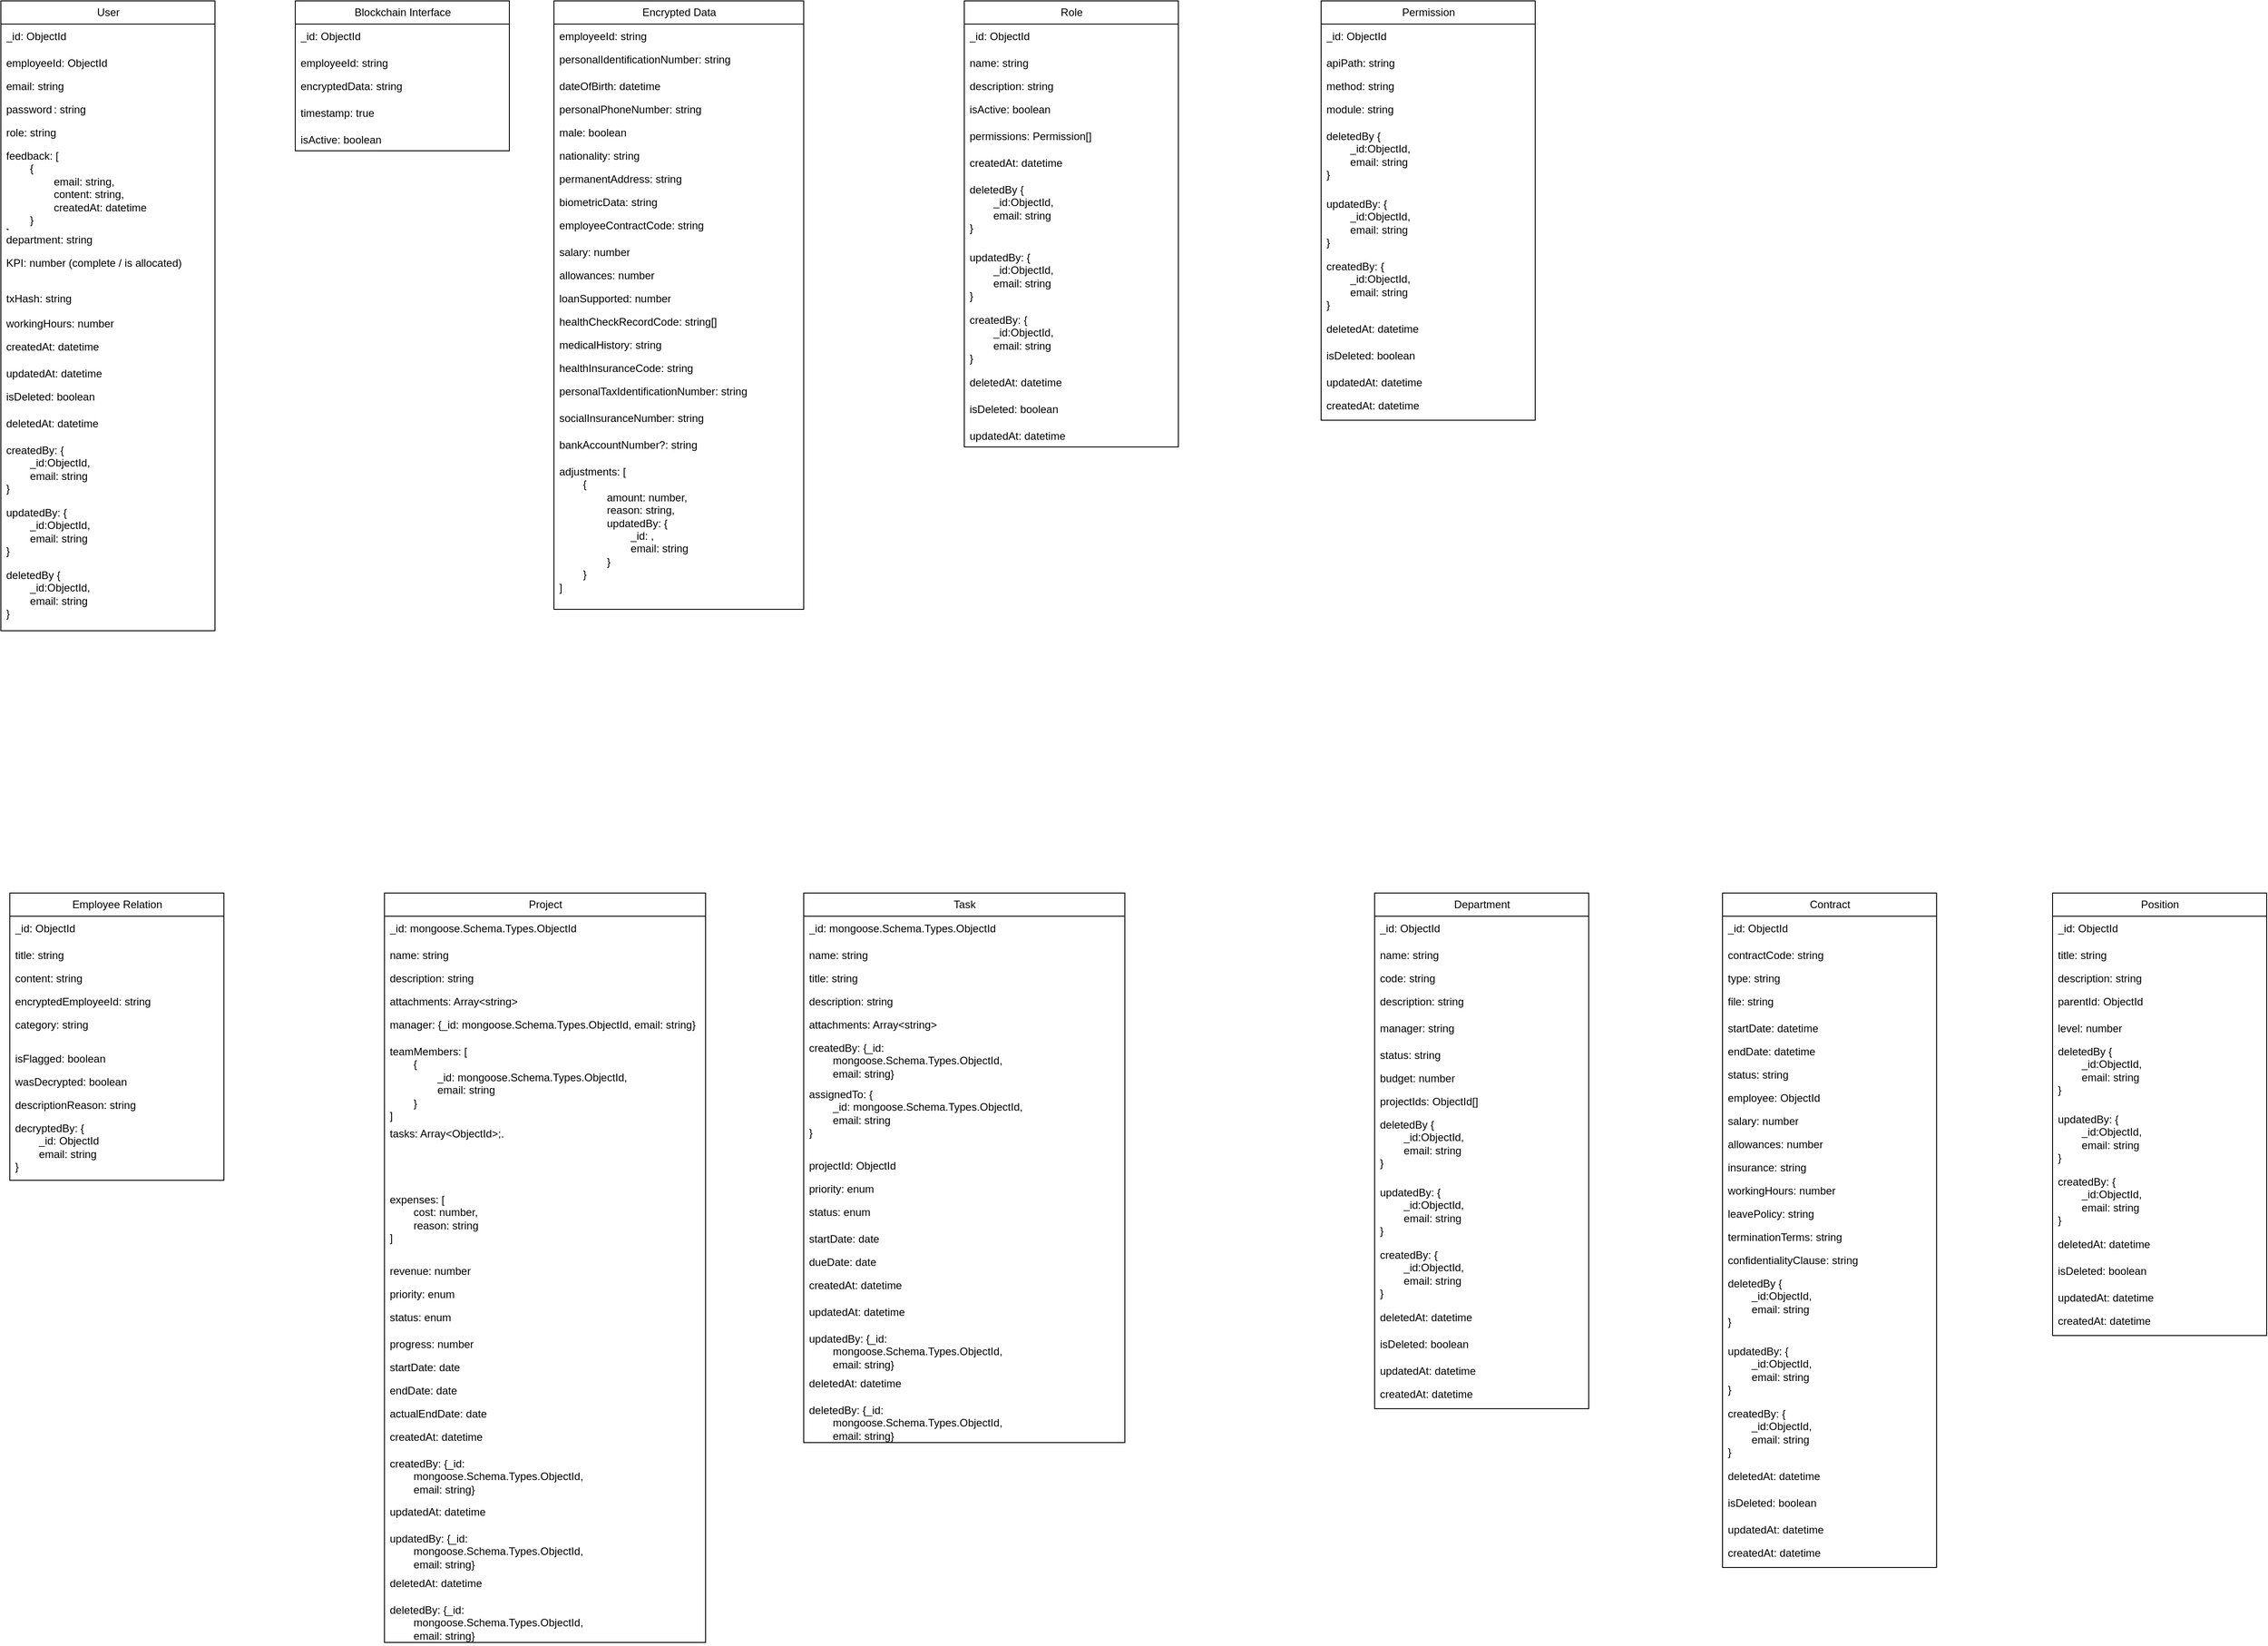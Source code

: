 <mxfile version="26.1.3">
  <diagram name="Trang-1" id="6lRMdNZCeuYs8_WIxGct">
    <mxGraphModel dx="663" dy="380" grid="1" gridSize="10" guides="1" tooltips="1" connect="1" arrows="1" fold="1" page="1" pageScale="1" pageWidth="827" pageHeight="1169" math="0" shadow="0">
      <root>
        <mxCell id="0" />
        <mxCell id="1" parent="0" />
        <mxCell id="edtFd7OV8kf5VaEeZKkt-4" value="User" style="swimlane;fontStyle=0;childLayout=stackLayout;horizontal=1;startSize=26;fillColor=none;horizontalStack=0;resizeParent=1;resizeParentMax=0;resizeLast=0;collapsible=1;marginBottom=0;html=1;" parent="1" vertex="1">
          <mxGeometry x="50" y="40" width="240" height="706" as="geometry" />
        </mxCell>
        <mxCell id="edtFd7OV8kf5VaEeZKkt-49" value="_id: ObjectId" style="text;strokeColor=none;fillColor=none;spacingLeft=4;spacingRight=4;overflow=hidden;rotatable=0;points=[[0,0.5],[1,0.5]];portConstraint=eastwest;fontSize=12;whiteSpace=wrap;html=1;" parent="edtFd7OV8kf5VaEeZKkt-4" vertex="1">
          <mxGeometry y="26" width="240" height="30" as="geometry" />
        </mxCell>
        <mxCell id="kw82diBBPcrC9gqR29XW-34" value="employeeId: ObjectId" style="text;strokeColor=none;fillColor=none;align=left;verticalAlign=top;spacingLeft=4;spacingRight=4;overflow=hidden;rotatable=0;points=[[0,0.5],[1,0.5]];portConstraint=eastwest;whiteSpace=wrap;html=1;" parent="edtFd7OV8kf5VaEeZKkt-4" vertex="1">
          <mxGeometry y="56" width="240" height="26" as="geometry" />
        </mxCell>
        <mxCell id="edtFd7OV8kf5VaEeZKkt-5" value="email: string" style="text;strokeColor=none;fillColor=none;align=left;verticalAlign=top;spacingLeft=4;spacingRight=4;overflow=hidden;rotatable=0;points=[[0,0.5],[1,0.5]];portConstraint=eastwest;whiteSpace=wrap;html=1;" parent="edtFd7OV8kf5VaEeZKkt-4" vertex="1">
          <mxGeometry y="82" width="240" height="26" as="geometry" />
        </mxCell>
        <mxCell id="edtFd7OV8kf5VaEeZKkt-6" value="password&lt;span style=&quot;white-space: pre;&quot;&gt;&#x9;&lt;/span&gt;: string" style="text;strokeColor=none;fillColor=none;align=left;verticalAlign=top;spacingLeft=4;spacingRight=4;overflow=hidden;rotatable=0;points=[[0,0.5],[1,0.5]];portConstraint=eastwest;whiteSpace=wrap;html=1;" parent="edtFd7OV8kf5VaEeZKkt-4" vertex="1">
          <mxGeometry y="108" width="240" height="26" as="geometry" />
        </mxCell>
        <mxCell id="edtFd7OV8kf5VaEeZKkt-47" value="role: string&lt;div&gt;&lt;br&gt;&lt;/div&gt;" style="text;strokeColor=none;fillColor=none;spacingLeft=4;spacingRight=4;overflow=hidden;rotatable=0;points=[[0,0.5],[1,0.5]];portConstraint=eastwest;fontSize=12;whiteSpace=wrap;html=1;" parent="edtFd7OV8kf5VaEeZKkt-4" vertex="1">
          <mxGeometry y="134" width="240" height="26" as="geometry" />
        </mxCell>
        <mxCell id="hpcjHhujDGf5BCyLf7xm-4" value="feedback: [&lt;div&gt;&lt;span style=&quot;white-space: pre;&quot;&gt;&#x9;&lt;/span&gt;{&lt;br&gt;&lt;div&gt;&lt;span style=&quot;white-space: pre;&quot;&gt;&#x9;&lt;span style=&quot;white-space: pre;&quot;&gt;&#x9;&lt;/span&gt;&lt;/span&gt;email: string,&lt;br&gt;&lt;/div&gt;&lt;div&gt;&lt;span style=&quot;white-space: pre;&quot;&gt;&#x9;&lt;span style=&quot;white-space: pre;&quot;&gt;&#x9;&lt;/span&gt;&lt;/span&gt;content: string,&lt;br&gt;&lt;/div&gt;&lt;div&gt;&lt;span style=&quot;white-space: pre;&quot;&gt;&#x9;&lt;span style=&quot;white-space: pre;&quot;&gt;&#x9;&lt;/span&gt;&lt;/span&gt;createdAt: datetime&lt;br&gt;&lt;/div&gt;&lt;div&gt;&lt;span style=&quot;white-space: pre;&quot;&gt;&#x9;&lt;/span&gt;}&lt;br&gt;&lt;/div&gt;&lt;div&gt;]&lt;/div&gt;&lt;/div&gt;" style="text;strokeColor=none;fillColor=none;align=left;verticalAlign=top;spacingLeft=4;spacingRight=4;overflow=hidden;rotatable=0;points=[[0,0.5],[1,0.5]];portConstraint=eastwest;whiteSpace=wrap;html=1;" parent="edtFd7OV8kf5VaEeZKkt-4" vertex="1">
          <mxGeometry y="160" width="240" height="94" as="geometry" />
        </mxCell>
        <mxCell id="liR1oGMR5lxffnMSo8oU-2" value="department: string" style="text;strokeColor=none;fillColor=none;align=left;verticalAlign=top;spacingLeft=4;spacingRight=4;overflow=hidden;rotatable=0;points=[[0,0.5],[1,0.5]];portConstraint=eastwest;whiteSpace=wrap;html=1;" parent="edtFd7OV8kf5VaEeZKkt-4" vertex="1">
          <mxGeometry y="254" width="240" height="26" as="geometry" />
        </mxCell>
        <mxCell id="zpyYcMUllI8djgk331Ru-18" value="KPI: number (complete / is allocated)" style="text;strokeColor=none;fillColor=none;align=left;verticalAlign=top;spacingLeft=4;spacingRight=4;overflow=hidden;rotatable=0;points=[[0,0.5],[1,0.5]];portConstraint=eastwest;whiteSpace=wrap;html=1;" vertex="1" parent="edtFd7OV8kf5VaEeZKkt-4">
          <mxGeometry y="280" width="240" height="40" as="geometry" />
        </mxCell>
        <mxCell id="edtFd7OV8kf5VaEeZKkt-7" value="txHash: string" style="text;strokeColor=none;fillColor=none;align=left;verticalAlign=top;spacingLeft=4;spacingRight=4;overflow=hidden;rotatable=0;points=[[0,0.5],[1,0.5]];portConstraint=eastwest;whiteSpace=wrap;html=1;" parent="edtFd7OV8kf5VaEeZKkt-4" vertex="1">
          <mxGeometry y="320" width="240" height="28" as="geometry" />
        </mxCell>
        <mxCell id="liR1oGMR5lxffnMSo8oU-3" value="workingHours: number" style="text;strokeColor=none;fillColor=none;align=left;verticalAlign=top;spacingLeft=4;spacingRight=4;overflow=hidden;rotatable=0;points=[[0,0.5],[1,0.5]];portConstraint=eastwest;whiteSpace=wrap;html=1;" parent="edtFd7OV8kf5VaEeZKkt-4" vertex="1">
          <mxGeometry y="348" width="240" height="26" as="geometry" />
        </mxCell>
        <mxCell id="edtFd7OV8kf5VaEeZKkt-14" value="createdAt: datetime" style="text;strokeColor=none;fillColor=none;spacingLeft=4;spacingRight=4;overflow=hidden;rotatable=0;points=[[0,0.5],[1,0.5]];portConstraint=eastwest;fontSize=12;whiteSpace=wrap;html=1;" parent="edtFd7OV8kf5VaEeZKkt-4" vertex="1">
          <mxGeometry y="374" width="240" height="30" as="geometry" />
        </mxCell>
        <mxCell id="p3bRrs7MeQZKTglGuCkn-4" value="updatedAt: datetime" style="text;strokeColor=none;fillColor=none;align=left;verticalAlign=top;spacingLeft=4;spacingRight=4;overflow=hidden;rotatable=0;points=[[0,0.5],[1,0.5]];portConstraint=eastwest;whiteSpace=wrap;html=1;" parent="edtFd7OV8kf5VaEeZKkt-4" vertex="1">
          <mxGeometry y="404" width="240" height="26" as="geometry" />
        </mxCell>
        <mxCell id="edtFd7OV8kf5VaEeZKkt-61" value="isDeleted: boolean" style="text;strokeColor=none;fillColor=none;spacingLeft=4;spacingRight=4;overflow=hidden;rotatable=0;points=[[0,0.5],[1,0.5]];portConstraint=eastwest;fontSize=12;whiteSpace=wrap;html=1;" parent="edtFd7OV8kf5VaEeZKkt-4" vertex="1">
          <mxGeometry y="430" width="240" height="30" as="geometry" />
        </mxCell>
        <mxCell id="edtFd7OV8kf5VaEeZKkt-17" value="deletedAt: datetime" style="text;strokeColor=none;fillColor=none;spacingLeft=4;spacingRight=4;overflow=hidden;rotatable=0;points=[[0,0.5],[1,0.5]];portConstraint=eastwest;fontSize=12;whiteSpace=wrap;html=1;" parent="edtFd7OV8kf5VaEeZKkt-4" vertex="1">
          <mxGeometry y="460" width="240" height="30" as="geometry" />
        </mxCell>
        <mxCell id="edtFd7OV8kf5VaEeZKkt-15" value="createdBy: {&lt;div&gt;&lt;span style=&quot;white-space: pre;&quot;&gt;&#x9;&lt;/span&gt;_id:ObjectId,&lt;div&gt;&lt;span style=&quot;white-space: pre;&quot;&gt;&#x9;&lt;/span&gt;email: string&lt;/div&gt;&lt;div&gt;}&lt;/div&gt;&lt;/div&gt;" style="text;strokeColor=none;fillColor=none;spacingLeft=4;spacingRight=4;overflow=hidden;rotatable=0;points=[[0,0.5],[1,0.5]];portConstraint=eastwest;fontSize=12;whiteSpace=wrap;html=1;" parent="edtFd7OV8kf5VaEeZKkt-4" vertex="1">
          <mxGeometry y="490" width="240" height="70" as="geometry" />
        </mxCell>
        <mxCell id="liR1oGMR5lxffnMSo8oU-4" value="updatedBy: {&lt;div&gt;&lt;span style=&quot;white-space: pre;&quot;&gt;&#x9;&lt;/span&gt;_id:ObjectId,&lt;div&gt;&lt;span style=&quot;white-space: pre;&quot;&gt;&#x9;&lt;/span&gt;email: string&lt;/div&gt;&lt;div&gt;}&lt;/div&gt;&lt;/div&gt;" style="text;strokeColor=none;fillColor=none;spacingLeft=4;spacingRight=4;overflow=hidden;rotatable=0;points=[[0,0.5],[1,0.5]];portConstraint=eastwest;fontSize=12;whiteSpace=wrap;html=1;" parent="edtFd7OV8kf5VaEeZKkt-4" vertex="1">
          <mxGeometry y="560" width="240" height="70" as="geometry" />
        </mxCell>
        <mxCell id="edtFd7OV8kf5VaEeZKkt-16" value="deletedBy {&lt;div&gt;&lt;span style=&quot;white-space: pre;&quot;&gt;&#x9;&lt;/span&gt;_id:&lt;span style=&quot;background-color: transparent; color: light-dark(rgb(0, 0, 0), rgb(255, 255, 255));&quot;&gt;ObjectId,&lt;/span&gt;&lt;div&gt;&lt;div&gt;&lt;span style=&quot;white-space: pre;&quot;&gt;&#x9;&lt;/span&gt;email: string&lt;/div&gt;&lt;div&gt;}&lt;/div&gt;&lt;/div&gt;&lt;div&gt;&lt;br&gt;&lt;/div&gt;&lt;div&gt;&lt;br&gt;&lt;br&gt;&lt;/div&gt;&lt;div&gt;&lt;br&gt;&lt;/div&gt;&lt;/div&gt;" style="text;strokeColor=none;fillColor=none;spacingLeft=4;spacingRight=4;overflow=hidden;rotatable=0;points=[[0,0.5],[1,0.5]];portConstraint=eastwest;fontSize=12;whiteSpace=wrap;html=1;" parent="edtFd7OV8kf5VaEeZKkt-4" vertex="1">
          <mxGeometry y="630" width="240" height="76" as="geometry" />
        </mxCell>
        <mxCell id="edtFd7OV8kf5VaEeZKkt-23" value="Blockchain Interface" style="swimlane;fontStyle=0;childLayout=stackLayout;horizontal=1;startSize=26;fillColor=none;horizontalStack=0;resizeParent=1;resizeParentMax=0;resizeLast=0;collapsible=1;marginBottom=0;html=1;" parent="1" vertex="1">
          <mxGeometry x="380" y="40" width="240" height="168" as="geometry" />
        </mxCell>
        <mxCell id="edtFd7OV8kf5VaEeZKkt-50" value="_id: ObjectId" style="text;strokeColor=none;fillColor=none;spacingLeft=4;spacingRight=4;overflow=hidden;rotatable=0;points=[[0,0.5],[1,0.5]];portConstraint=eastwest;fontSize=12;whiteSpace=wrap;html=1;" parent="edtFd7OV8kf5VaEeZKkt-23" vertex="1">
          <mxGeometry y="26" width="240" height="30" as="geometry" />
        </mxCell>
        <mxCell id="edtFd7OV8kf5VaEeZKkt-24" value="employeeId: string" style="text;strokeColor=none;fillColor=none;align=left;verticalAlign=top;spacingLeft=4;spacingRight=4;overflow=hidden;rotatable=0;points=[[0,0.5],[1,0.5]];portConstraint=eastwest;whiteSpace=wrap;html=1;" parent="edtFd7OV8kf5VaEeZKkt-23" vertex="1">
          <mxGeometry y="56" width="240" height="26" as="geometry" />
        </mxCell>
        <mxCell id="edtFd7OV8kf5VaEeZKkt-27" value="encryptedData: string" style="text;strokeColor=none;fillColor=none;spacingLeft=4;spacingRight=4;overflow=hidden;rotatable=0;points=[[0,0.5],[1,0.5]];portConstraint=eastwest;fontSize=12;whiteSpace=wrap;html=1;" parent="edtFd7OV8kf5VaEeZKkt-23" vertex="1">
          <mxGeometry y="82" width="240" height="30" as="geometry" />
        </mxCell>
        <mxCell id="edtFd7OV8kf5VaEeZKkt-28" value="timestamp: true" style="text;strokeColor=none;fillColor=none;spacingLeft=4;spacingRight=4;overflow=hidden;rotatable=0;points=[[0,0.5],[1,0.5]];portConstraint=eastwest;fontSize=12;whiteSpace=wrap;html=1;" parent="edtFd7OV8kf5VaEeZKkt-23" vertex="1">
          <mxGeometry y="112" width="240" height="30" as="geometry" />
        </mxCell>
        <mxCell id="liR1oGMR5lxffnMSo8oU-5" value="isActive: boolean" style="text;strokeColor=none;fillColor=none;align=left;verticalAlign=top;spacingLeft=4;spacingRight=4;overflow=hidden;rotatable=0;points=[[0,0.5],[1,0.5]];portConstraint=eastwest;whiteSpace=wrap;html=1;" parent="edtFd7OV8kf5VaEeZKkt-23" vertex="1">
          <mxGeometry y="142" width="240" height="26" as="geometry" />
        </mxCell>
        <mxCell id="edtFd7OV8kf5VaEeZKkt-33" value="Encrypted Data" style="swimlane;fontStyle=0;childLayout=stackLayout;horizontal=1;startSize=26;fillColor=none;horizontalStack=0;resizeParent=1;resizeParentMax=0;resizeLast=0;collapsible=1;marginBottom=0;html=1;" parent="1" vertex="1">
          <mxGeometry x="670" y="40" width="280" height="682" as="geometry" />
        </mxCell>
        <mxCell id="edtFd7OV8kf5VaEeZKkt-34" value="employeeId: string" style="text;strokeColor=none;fillColor=none;align=left;verticalAlign=top;spacingLeft=4;spacingRight=4;overflow=hidden;rotatable=0;points=[[0,0.5],[1,0.5]];portConstraint=eastwest;whiteSpace=wrap;html=1;" parent="edtFd7OV8kf5VaEeZKkt-33" vertex="1">
          <mxGeometry y="26" width="280" height="26" as="geometry" />
        </mxCell>
        <mxCell id="edtFd7OV8kf5VaEeZKkt-48" value="personalIdentificationNumber: string" style="text;strokeColor=none;fillColor=none;spacingLeft=4;spacingRight=4;overflow=hidden;rotatable=0;points=[[0,0.5],[1,0.5]];portConstraint=eastwest;fontSize=12;whiteSpace=wrap;html=1;" parent="edtFd7OV8kf5VaEeZKkt-33" vertex="1">
          <mxGeometry y="52" width="280" height="30" as="geometry" />
        </mxCell>
        <mxCell id="35xLJV8AcPlFA1wCpDmr-2" value="dateOfBirth: datetime" style="text;strokeColor=none;fillColor=none;align=left;verticalAlign=top;spacingLeft=4;spacingRight=4;overflow=hidden;rotatable=0;points=[[0,0.5],[1,0.5]];portConstraint=eastwest;whiteSpace=wrap;html=1;" parent="edtFd7OV8kf5VaEeZKkt-33" vertex="1">
          <mxGeometry y="82" width="280" height="26" as="geometry" />
        </mxCell>
        <mxCell id="35xLJV8AcPlFA1wCpDmr-3" value="personalPhoneNumber: string" style="text;strokeColor=none;fillColor=none;align=left;verticalAlign=top;spacingLeft=4;spacingRight=4;overflow=hidden;rotatable=0;points=[[0,0.5],[1,0.5]];portConstraint=eastwest;whiteSpace=wrap;html=1;" parent="edtFd7OV8kf5VaEeZKkt-33" vertex="1">
          <mxGeometry y="108" width="280" height="26" as="geometry" />
        </mxCell>
        <mxCell id="35xLJV8AcPlFA1wCpDmr-4" value="male: boolean" style="text;strokeColor=none;fillColor=none;align=left;verticalAlign=top;spacingLeft=4;spacingRight=4;overflow=hidden;rotatable=0;points=[[0,0.5],[1,0.5]];portConstraint=eastwest;whiteSpace=wrap;html=1;" parent="edtFd7OV8kf5VaEeZKkt-33" vertex="1">
          <mxGeometry y="134" width="280" height="26" as="geometry" />
        </mxCell>
        <mxCell id="35xLJV8AcPlFA1wCpDmr-5" value="nationality: string" style="text;strokeColor=none;fillColor=none;align=left;verticalAlign=top;spacingLeft=4;spacingRight=4;overflow=hidden;rotatable=0;points=[[0,0.5],[1,0.5]];portConstraint=eastwest;whiteSpace=wrap;html=1;" parent="edtFd7OV8kf5VaEeZKkt-33" vertex="1">
          <mxGeometry y="160" width="280" height="26" as="geometry" />
        </mxCell>
        <mxCell id="35xLJV8AcPlFA1wCpDmr-6" value="permanentAddress: string" style="text;strokeColor=none;fillColor=none;align=left;verticalAlign=top;spacingLeft=4;spacingRight=4;overflow=hidden;rotatable=0;points=[[0,0.5],[1,0.5]];portConstraint=eastwest;whiteSpace=wrap;html=1;" parent="edtFd7OV8kf5VaEeZKkt-33" vertex="1">
          <mxGeometry y="186" width="280" height="26" as="geometry" />
        </mxCell>
        <mxCell id="35xLJV8AcPlFA1wCpDmr-7" value="biometricData: string" style="text;strokeColor=none;fillColor=none;align=left;verticalAlign=top;spacingLeft=4;spacingRight=4;overflow=hidden;rotatable=0;points=[[0,0.5],[1,0.5]];portConstraint=eastwest;whiteSpace=wrap;html=1;" parent="edtFd7OV8kf5VaEeZKkt-33" vertex="1">
          <mxGeometry y="212" width="280" height="26" as="geometry" />
        </mxCell>
        <mxCell id="edtFd7OV8kf5VaEeZKkt-43" value="employeeContractCode: string" style="text;strokeColor=none;fillColor=none;spacingLeft=4;spacingRight=4;overflow=hidden;rotatable=0;points=[[0,0.5],[1,0.5]];portConstraint=eastwest;fontSize=12;whiteSpace=wrap;html=1;" parent="edtFd7OV8kf5VaEeZKkt-33" vertex="1">
          <mxGeometry y="238" width="280" height="30" as="geometry" />
        </mxCell>
        <mxCell id="35xLJV8AcPlFA1wCpDmr-8" value="salary: number" style="text;strokeColor=none;fillColor=none;align=left;verticalAlign=top;spacingLeft=4;spacingRight=4;overflow=hidden;rotatable=0;points=[[0,0.5],[1,0.5]];portConstraint=eastwest;whiteSpace=wrap;html=1;" parent="edtFd7OV8kf5VaEeZKkt-33" vertex="1">
          <mxGeometry y="268" width="280" height="26" as="geometry" />
        </mxCell>
        <mxCell id="35xLJV8AcPlFA1wCpDmr-13" value="allowances: number" style="text;strokeColor=none;fillColor=none;align=left;verticalAlign=top;spacingLeft=4;spacingRight=4;overflow=hidden;rotatable=0;points=[[0,0.5],[1,0.5]];portConstraint=eastwest;whiteSpace=wrap;html=1;" parent="edtFd7OV8kf5VaEeZKkt-33" vertex="1">
          <mxGeometry y="294" width="280" height="26" as="geometry" />
        </mxCell>
        <mxCell id="35xLJV8AcPlFA1wCpDmr-14" value="loanSupported: number" style="text;strokeColor=none;fillColor=none;align=left;verticalAlign=top;spacingLeft=4;spacingRight=4;overflow=hidden;rotatable=0;points=[[0,0.5],[1,0.5]];portConstraint=eastwest;whiteSpace=wrap;html=1;" parent="edtFd7OV8kf5VaEeZKkt-33" vertex="1">
          <mxGeometry y="320" width="280" height="26" as="geometry" />
        </mxCell>
        <mxCell id="35xLJV8AcPlFA1wCpDmr-15" value="healthCheckRecordCode: string[]" style="text;strokeColor=none;fillColor=none;align=left;verticalAlign=top;spacingLeft=4;spacingRight=4;overflow=hidden;rotatable=0;points=[[0,0.5],[1,0.5]];portConstraint=eastwest;whiteSpace=wrap;html=1;" parent="edtFd7OV8kf5VaEeZKkt-33" vertex="1">
          <mxGeometry y="346" width="280" height="26" as="geometry" />
        </mxCell>
        <mxCell id="35xLJV8AcPlFA1wCpDmr-16" value="medicalHistory: string" style="text;strokeColor=none;fillColor=none;align=left;verticalAlign=top;spacingLeft=4;spacingRight=4;overflow=hidden;rotatable=0;points=[[0,0.5],[1,0.5]];portConstraint=eastwest;whiteSpace=wrap;html=1;" parent="edtFd7OV8kf5VaEeZKkt-33" vertex="1">
          <mxGeometry y="372" width="280" height="26" as="geometry" />
        </mxCell>
        <mxCell id="35xLJV8AcPlFA1wCpDmr-17" value="healthInsuranceCode: string" style="text;strokeColor=none;fillColor=none;align=left;verticalAlign=top;spacingLeft=4;spacingRight=4;overflow=hidden;rotatable=0;points=[[0,0.5],[1,0.5]];portConstraint=eastwest;whiteSpace=wrap;html=1;" parent="edtFd7OV8kf5VaEeZKkt-33" vertex="1">
          <mxGeometry y="398" width="280" height="26" as="geometry" />
        </mxCell>
        <mxCell id="edtFd7OV8kf5VaEeZKkt-45" value="personalTaxIdentificationNumber: string" style="text;strokeColor=none;fillColor=none;spacingLeft=4;spacingRight=4;overflow=hidden;rotatable=0;points=[[0,0.5],[1,0.5]];portConstraint=eastwest;fontSize=12;whiteSpace=wrap;html=1;" parent="edtFd7OV8kf5VaEeZKkt-33" vertex="1">
          <mxGeometry y="424" width="280" height="30" as="geometry" />
        </mxCell>
        <mxCell id="edtFd7OV8kf5VaEeZKkt-46" value="socialInsuranceNumber: string" style="text;strokeColor=none;fillColor=none;spacingLeft=4;spacingRight=4;overflow=hidden;rotatable=0;points=[[0,0.5],[1,0.5]];portConstraint=eastwest;fontSize=12;whiteSpace=wrap;html=1;" parent="edtFd7OV8kf5VaEeZKkt-33" vertex="1">
          <mxGeometry y="454" width="280" height="30" as="geometry" />
        </mxCell>
        <mxCell id="edtFd7OV8kf5VaEeZKkt-44" value="bankAccountNumber?: string" style="text;strokeColor=none;fillColor=none;spacingLeft=4;spacingRight=4;overflow=hidden;rotatable=0;points=[[0,0.5],[1,0.5]];portConstraint=eastwest;fontSize=12;whiteSpace=wrap;html=1;" parent="edtFd7OV8kf5VaEeZKkt-33" vertex="1">
          <mxGeometry y="484" width="280" height="30" as="geometry" />
        </mxCell>
        <mxCell id="vyKMncAaBuGmrBEd7uzb-3" value="&lt;div&gt;&lt;span data-end=&quot;70&quot; data-start=&quot;55&quot;&gt;adjustments: [&lt;/span&gt;&lt;/div&gt;&lt;div&gt;&lt;span data-end=&quot;70&quot; data-start=&quot;55&quot;&gt;&lt;span style=&quot;white-space: pre;&quot;&gt;&#x9;&lt;/span&gt;{&lt;/span&gt;&lt;/div&gt;&lt;div&gt;&lt;span data-end=&quot;70&quot; data-start=&quot;55&quot;&gt;&lt;span style=&quot;white-space: pre;&quot;&gt;&#x9;&lt;span style=&quot;white-space: pre;&quot;&gt;&#x9;&lt;/span&gt;&lt;/span&gt;amount: number,&lt;br&gt;&lt;/span&gt;&lt;/div&gt;&lt;div&gt;&lt;span data-end=&quot;70&quot; data-start=&quot;55&quot;&gt;&lt;span style=&quot;white-space: pre;&quot;&gt;&#x9;&lt;span style=&quot;white-space: pre;&quot;&gt;&#x9;&lt;/span&gt;&lt;/span&gt;reason: string,&lt;br&gt;&lt;/span&gt;&lt;/div&gt;&lt;div&gt;&lt;span data-end=&quot;70&quot; data-start=&quot;55&quot;&gt;&lt;span style=&quot;white-space: pre;&quot;&gt;&#x9;&lt;span style=&quot;white-space: pre;&quot;&gt;&#x9;&lt;/span&gt;&lt;/span&gt;updatedBy:&amp;nbsp;&lt;/span&gt;&lt;span style=&quot;background-color: transparent; color: light-dark(rgb(0, 0, 0), rgb(255, 255, 255));&quot;&gt;{&lt;/span&gt;&lt;/div&gt;&lt;div&gt;&lt;span data-end=&quot;70&quot; data-start=&quot;55&quot;&gt;&lt;span style=&quot;white-space: pre;&quot;&gt;&#x9;&lt;/span&gt;&lt;span style=&quot;white-space: pre;&quot;&gt;&#x9;&lt;span style=&quot;white-space: pre;&quot;&gt;&#x9;&lt;/span&gt;&lt;/span&gt;_id: ,&lt;br&gt;&lt;/span&gt;&lt;/div&gt;&lt;div&gt;&lt;span data-end=&quot;70&quot; data-start=&quot;55&quot;&gt;&lt;span style=&quot;white-space: pre;&quot;&gt;&#x9;&lt;/span&gt;&lt;span style=&quot;white-space: pre;&quot;&gt;&#x9;&lt;span style=&quot;white-space: pre;&quot;&gt;&#x9;&lt;/span&gt;&lt;/span&gt;email: string&lt;/span&gt;&lt;/div&gt;&lt;div&gt;&lt;span data-end=&quot;70&quot; data-start=&quot;55&quot;&gt;&lt;span style=&quot;white-space: pre;&quot;&gt;&#x9;&lt;span style=&quot;white-space: pre;&quot;&gt;&#x9;&lt;/span&gt;&lt;/span&gt;}&lt;/span&gt;&lt;/div&gt;&lt;div&gt;&lt;span data-end=&quot;70&quot; data-start=&quot;55&quot;&gt;&lt;span style=&quot;white-space: pre;&quot;&gt;&#x9;&lt;/span&gt;}&lt;br&gt;&lt;/span&gt;&lt;/div&gt;&lt;div&gt;]&lt;/div&gt;" style="text;strokeColor=none;fillColor=none;align=left;verticalAlign=top;spacingLeft=4;spacingRight=4;overflow=hidden;rotatable=0;points=[[0,0.5],[1,0.5]];portConstraint=eastwest;whiteSpace=wrap;html=1;" parent="edtFd7OV8kf5VaEeZKkt-33" vertex="1">
          <mxGeometry y="514" width="280" height="168" as="geometry" />
        </mxCell>
        <mxCell id="edtFd7OV8kf5VaEeZKkt-51" value="Project" style="swimlane;fontStyle=0;childLayout=stackLayout;horizontal=1;startSize=26;fillColor=none;horizontalStack=0;resizeParent=1;resizeParentMax=0;resizeLast=0;collapsible=1;marginBottom=0;html=1;" parent="1" vertex="1">
          <mxGeometry x="480" y="1040" width="360" height="840" as="geometry" />
        </mxCell>
        <mxCell id="edtFd7OV8kf5VaEeZKkt-52" value="_id: mongoose.Schema.Types.ObjectId" style="text;strokeColor=none;fillColor=none;spacingLeft=4;spacingRight=4;overflow=hidden;rotatable=0;points=[[0,0.5],[1,0.5]];portConstraint=eastwest;fontSize=12;whiteSpace=wrap;html=1;" parent="edtFd7OV8kf5VaEeZKkt-51" vertex="1">
          <mxGeometry y="26" width="360" height="30" as="geometry" />
        </mxCell>
        <mxCell id="edtFd7OV8kf5VaEeZKkt-53" value="name: string" style="text;strokeColor=none;fillColor=none;align=left;verticalAlign=top;spacingLeft=4;spacingRight=4;overflow=hidden;rotatable=0;points=[[0,0.5],[1,0.5]];portConstraint=eastwest;whiteSpace=wrap;html=1;" parent="edtFd7OV8kf5VaEeZKkt-51" vertex="1">
          <mxGeometry y="56" width="360" height="26" as="geometry" />
        </mxCell>
        <mxCell id="edtFd7OV8kf5VaEeZKkt-54" value="description: string" style="text;strokeColor=none;fillColor=none;align=left;verticalAlign=top;spacingLeft=4;spacingRight=4;overflow=hidden;rotatable=0;points=[[0,0.5],[1,0.5]];portConstraint=eastwest;whiteSpace=wrap;html=1;" parent="edtFd7OV8kf5VaEeZKkt-51" vertex="1">
          <mxGeometry y="82" width="360" height="26" as="geometry" />
        </mxCell>
        <mxCell id="kw82diBBPcrC9gqR29XW-11" value="attachments: Array&amp;lt;string&amp;gt;" style="text;strokeColor=none;fillColor=none;align=left;verticalAlign=top;spacingLeft=4;spacingRight=4;overflow=hidden;rotatable=0;points=[[0,0.5],[1,0.5]];portConstraint=eastwest;whiteSpace=wrap;html=1;" parent="edtFd7OV8kf5VaEeZKkt-51" vertex="1">
          <mxGeometry y="108" width="360" height="26" as="geometry" />
        </mxCell>
        <mxCell id="edtFd7OV8kf5VaEeZKkt-55" value="manager: {_id: mongoose.Schema.Types.ObjectId, email: string&lt;span style=&quot;background-color: transparent; color: light-dark(rgb(0, 0, 0), rgb(255, 255, 255));&quot;&gt;}&lt;/span&gt;" style="text;strokeColor=none;fillColor=none;spacingLeft=4;spacingRight=4;overflow=hidden;rotatable=0;points=[[0,0.5],[1,0.5]];portConstraint=eastwest;fontSize=12;whiteSpace=wrap;html=1;" parent="edtFd7OV8kf5VaEeZKkt-51" vertex="1">
          <mxGeometry y="134" width="360" height="30" as="geometry" />
        </mxCell>
        <mxCell id="edtFd7OV8kf5VaEeZKkt-56" value="teamMembers: [&lt;div&gt;&lt;span style=&quot;white-space: pre;&quot;&gt;&#x9;&lt;/span&gt;{&lt;/div&gt;&lt;div&gt;&lt;span style=&quot;white-space: pre;&quot;&gt;&#x9;&lt;/span&gt;&lt;span style=&quot;white-space: pre;&quot;&gt;&#x9;&lt;/span&gt;_id: mongoose.Schema.Types.ObjectId,&amp;nbsp;&lt;/div&gt;&lt;div&gt;&lt;span style=&quot;white-space: pre;&quot;&gt;&#x9;&lt;/span&gt;&lt;span style=&quot;white-space: pre;&quot;&gt;&#x9;&lt;/span&gt;email: string&lt;/div&gt;&lt;div&gt;&lt;span style=&quot;color: light-dark(rgb(0, 0, 0), rgb(255, 255, 255)); background-color: transparent;&quot;&gt;&lt;span style=&quot;white-space: pre;&quot;&gt;&#x9;&lt;/span&gt;}&lt;/span&gt;&lt;/div&gt;&lt;div&gt;&lt;span style=&quot;color: light-dark(rgb(0, 0, 0), rgb(255, 255, 255)); background-color: transparent;&quot;&gt;]&lt;/span&gt;&lt;/div&gt;" style="text;strokeColor=none;fillColor=none;align=left;verticalAlign=top;spacingLeft=4;spacingRight=4;overflow=hidden;rotatable=0;points=[[0,0.5],[1,0.5]];portConstraint=eastwest;whiteSpace=wrap;html=1;" parent="edtFd7OV8kf5VaEeZKkt-51" vertex="1">
          <mxGeometry y="164" width="360" height="92" as="geometry" />
        </mxCell>
        <mxCell id="kw82diBBPcrC9gqR29XW-12" value="tasks: Array&amp;lt;ObjectId&amp;gt;;&lt;span style=&quot;background-color: transparent; color: light-dark(rgb(0, 0, 0), rgb(255, 255, 255));&quot;&gt;.&lt;/span&gt;" style="text;strokeColor=none;fillColor=none;align=left;verticalAlign=top;spacingLeft=4;spacingRight=4;overflow=hidden;rotatable=0;points=[[0,0.5],[1,0.5]];portConstraint=eastwest;whiteSpace=wrap;html=1;" parent="edtFd7OV8kf5VaEeZKkt-51" vertex="1">
          <mxGeometry y="256" width="360" height="74" as="geometry" />
        </mxCell>
        <mxCell id="kw82diBBPcrC9gqR29XW-13" value="expenses: [&lt;div&gt;&lt;span style=&quot;white-space: pre;&quot;&gt;&#x9;&lt;/span&gt;cost: number,&lt;br&gt;&lt;/div&gt;&lt;div&gt;&lt;span style=&quot;white-space: pre;&quot;&gt;&#x9;&lt;/span&gt;reason: string&lt;br&gt;&lt;/div&gt;&lt;div&gt;]&lt;div&gt;&lt;br&gt;&lt;/div&gt;&lt;/div&gt;" style="text;strokeColor=none;fillColor=none;align=left;verticalAlign=top;spacingLeft=4;spacingRight=4;overflow=hidden;rotatable=0;points=[[0,0.5],[1,0.5]];portConstraint=eastwest;whiteSpace=wrap;html=1;" parent="edtFd7OV8kf5VaEeZKkt-51" vertex="1">
          <mxGeometry y="330" width="360" height="80" as="geometry" />
        </mxCell>
        <mxCell id="kw82diBBPcrC9gqR29XW-14" value="revenue: number" style="text;strokeColor=none;fillColor=none;align=left;verticalAlign=top;spacingLeft=4;spacingRight=4;overflow=hidden;rotatable=0;points=[[0,0.5],[1,0.5]];portConstraint=eastwest;whiteSpace=wrap;html=1;" parent="edtFd7OV8kf5VaEeZKkt-51" vertex="1">
          <mxGeometry y="410" width="360" height="26" as="geometry" />
        </mxCell>
        <mxCell id="kw82diBBPcrC9gqR29XW-7" value="priority: enum" style="text;strokeColor=none;fillColor=none;align=left;verticalAlign=top;spacingLeft=4;spacingRight=4;overflow=hidden;rotatable=0;points=[[0,0.5],[1,0.5]];portConstraint=eastwest;whiteSpace=wrap;html=1;" parent="edtFd7OV8kf5VaEeZKkt-51" vertex="1">
          <mxGeometry y="436" width="360" height="26" as="geometry" />
        </mxCell>
        <mxCell id="edtFd7OV8kf5VaEeZKkt-72" value="status: enum" style="text;strokeColor=none;fillColor=none;spacingLeft=4;spacingRight=4;overflow=hidden;rotatable=0;points=[[0,0.5],[1,0.5]];portConstraint=eastwest;fontSize=12;whiteSpace=wrap;html=1;" parent="edtFd7OV8kf5VaEeZKkt-51" vertex="1">
          <mxGeometry y="462" width="360" height="30" as="geometry" />
        </mxCell>
        <mxCell id="kw82diBBPcrC9gqR29XW-15" value="progress: number" style="text;strokeColor=none;fillColor=none;align=left;verticalAlign=top;spacingLeft=4;spacingRight=4;overflow=hidden;rotatable=0;points=[[0,0.5],[1,0.5]];portConstraint=eastwest;whiteSpace=wrap;html=1;" parent="edtFd7OV8kf5VaEeZKkt-51" vertex="1">
          <mxGeometry y="492" width="360" height="26" as="geometry" />
        </mxCell>
        <mxCell id="kw82diBBPcrC9gqR29XW-8" value="startDate: date" style="text;strokeColor=none;fillColor=none;align=left;verticalAlign=top;spacingLeft=4;spacingRight=4;overflow=hidden;rotatable=0;points=[[0,0.5],[1,0.5]];portConstraint=eastwest;whiteSpace=wrap;html=1;" parent="edtFd7OV8kf5VaEeZKkt-51" vertex="1">
          <mxGeometry y="518" width="360" height="26" as="geometry" />
        </mxCell>
        <mxCell id="kw82diBBPcrC9gqR29XW-9" value="endDate: date" style="text;strokeColor=none;fillColor=none;align=left;verticalAlign=top;spacingLeft=4;spacingRight=4;overflow=hidden;rotatable=0;points=[[0,0.5],[1,0.5]];portConstraint=eastwest;whiteSpace=wrap;html=1;" parent="edtFd7OV8kf5VaEeZKkt-51" vertex="1">
          <mxGeometry y="544" width="360" height="26" as="geometry" />
        </mxCell>
        <mxCell id="kw82diBBPcrC9gqR29XW-10" value="actualEndDate: date" style="text;strokeColor=none;fillColor=none;align=left;verticalAlign=top;spacingLeft=4;spacingRight=4;overflow=hidden;rotatable=0;points=[[0,0.5],[1,0.5]];portConstraint=eastwest;whiteSpace=wrap;html=1;" parent="edtFd7OV8kf5VaEeZKkt-51" vertex="1">
          <mxGeometry y="570" width="360" height="26" as="geometry" />
        </mxCell>
        <mxCell id="edtFd7OV8kf5VaEeZKkt-57" value="createdAt: datetime" style="text;strokeColor=none;fillColor=none;spacingLeft=4;spacingRight=4;overflow=hidden;rotatable=0;points=[[0,0.5],[1,0.5]];portConstraint=eastwest;fontSize=12;whiteSpace=wrap;html=1;" parent="edtFd7OV8kf5VaEeZKkt-51" vertex="1">
          <mxGeometry y="596" width="360" height="30" as="geometry" />
        </mxCell>
        <mxCell id="edtFd7OV8kf5VaEeZKkt-58" value="createdBy: {_id:&lt;div&gt;&lt;span style=&quot;white-space: pre;&quot;&gt;&#x9;&lt;/span&gt;mongoose.Schema.Types.ObjectId,&lt;div&gt;&lt;span style=&quot;white-space: pre;&quot;&gt;&#x9;&lt;/span&gt;email: string}&lt;/div&gt;&lt;/div&gt;" style="text;strokeColor=none;fillColor=none;spacingLeft=4;spacingRight=4;overflow=hidden;rotatable=0;points=[[0,0.5],[1,0.5]];portConstraint=eastwest;fontSize=12;whiteSpace=wrap;html=1;" parent="edtFd7OV8kf5VaEeZKkt-51" vertex="1">
          <mxGeometry y="626" width="360" height="54" as="geometry" />
        </mxCell>
        <mxCell id="edtFd7OV8kf5VaEeZKkt-76" value="updatedAt: datetime" style="text;strokeColor=none;fillColor=none;spacingLeft=4;spacingRight=4;overflow=hidden;rotatable=0;points=[[0,0.5],[1,0.5]];portConstraint=eastwest;fontSize=12;whiteSpace=wrap;html=1;" parent="edtFd7OV8kf5VaEeZKkt-51" vertex="1">
          <mxGeometry y="680" width="360" height="30" as="geometry" />
        </mxCell>
        <mxCell id="edtFd7OV8kf5VaEeZKkt-75" value="updatedBy: {_id:&lt;div&gt;&lt;span style=&quot;white-space: pre;&quot;&gt;&#x9;&lt;/span&gt;mongoose.Schema.Types.ObjectId,&lt;div&gt;&lt;span style=&quot;white-space: pre;&quot;&gt;&#x9;&lt;/span&gt;email: string}&lt;/div&gt;&lt;/div&gt;" style="text;strokeColor=none;fillColor=none;spacingLeft=4;spacingRight=4;overflow=hidden;rotatable=0;points=[[0,0.5],[1,0.5]];portConstraint=eastwest;fontSize=12;whiteSpace=wrap;html=1;" parent="edtFd7OV8kf5VaEeZKkt-51" vertex="1">
          <mxGeometry y="710" width="360" height="50" as="geometry" />
        </mxCell>
        <mxCell id="edtFd7OV8kf5VaEeZKkt-59" value="deletedAt: datetime" style="text;strokeColor=none;fillColor=none;spacingLeft=4;spacingRight=4;overflow=hidden;rotatable=0;points=[[0,0.5],[1,0.5]];portConstraint=eastwest;fontSize=12;whiteSpace=wrap;html=1;" parent="edtFd7OV8kf5VaEeZKkt-51" vertex="1">
          <mxGeometry y="760" width="360" height="30" as="geometry" />
        </mxCell>
        <mxCell id="edtFd7OV8kf5VaEeZKkt-60" value="deletedBy: {_id:&lt;div&gt;&lt;span style=&quot;white-space: pre;&quot;&gt;&#x9;&lt;/span&gt;mongoose.Schema.Types.ObjectId,&lt;div&gt;&lt;span style=&quot;white-space: pre;&quot;&gt;&#x9;&lt;/span&gt;email: string}&lt;/div&gt;&lt;/div&gt;" style="text;strokeColor=none;fillColor=none;spacingLeft=4;spacingRight=4;overflow=hidden;rotatable=0;points=[[0,0.5],[1,0.5]];portConstraint=eastwest;fontSize=12;whiteSpace=wrap;html=1;" parent="edtFd7OV8kf5VaEeZKkt-51" vertex="1">
          <mxGeometry y="790" width="360" height="50" as="geometry" />
        </mxCell>
        <mxCell id="edtFd7OV8kf5VaEeZKkt-62" value="Task" style="swimlane;fontStyle=0;childLayout=stackLayout;horizontal=1;startSize=26;fillColor=none;horizontalStack=0;resizeParent=1;resizeParentMax=0;resizeLast=0;collapsible=1;marginBottom=0;html=1;" parent="1" vertex="1">
          <mxGeometry x="950" y="1040" width="360" height="616" as="geometry" />
        </mxCell>
        <mxCell id="edtFd7OV8kf5VaEeZKkt-63" value="_id: mongoose.Schema.Types.ObjectId" style="text;strokeColor=none;fillColor=none;spacingLeft=4;spacingRight=4;overflow=hidden;rotatable=0;points=[[0,0.5],[1,0.5]];portConstraint=eastwest;fontSize=12;whiteSpace=wrap;html=1;" parent="edtFd7OV8kf5VaEeZKkt-62" vertex="1">
          <mxGeometry y="26" width="360" height="30" as="geometry" />
        </mxCell>
        <mxCell id="edtFd7OV8kf5VaEeZKkt-64" value="name: string" style="text;strokeColor=none;fillColor=none;align=left;verticalAlign=top;spacingLeft=4;spacingRight=4;overflow=hidden;rotatable=0;points=[[0,0.5],[1,0.5]];portConstraint=eastwest;whiteSpace=wrap;html=1;" parent="edtFd7OV8kf5VaEeZKkt-62" vertex="1">
          <mxGeometry y="56" width="360" height="26" as="geometry" />
        </mxCell>
        <mxCell id="kw82diBBPcrC9gqR29XW-2" value="title: string" style="text;strokeColor=none;fillColor=none;align=left;verticalAlign=top;spacingLeft=4;spacingRight=4;overflow=hidden;rotatable=0;points=[[0,0.5],[1,0.5]];portConstraint=eastwest;whiteSpace=wrap;html=1;" parent="edtFd7OV8kf5VaEeZKkt-62" vertex="1">
          <mxGeometry y="82" width="360" height="26" as="geometry" />
        </mxCell>
        <mxCell id="edtFd7OV8kf5VaEeZKkt-65" value="description: string" style="text;strokeColor=none;fillColor=none;align=left;verticalAlign=top;spacingLeft=4;spacingRight=4;overflow=hidden;rotatable=0;points=[[0,0.5],[1,0.5]];portConstraint=eastwest;whiteSpace=wrap;html=1;" parent="edtFd7OV8kf5VaEeZKkt-62" vertex="1">
          <mxGeometry y="108" width="360" height="26" as="geometry" />
        </mxCell>
        <mxCell id="kw82diBBPcrC9gqR29XW-4" value="attachments: Array&amp;lt;string&amp;gt;" style="text;strokeColor=none;fillColor=none;align=left;verticalAlign=top;spacingLeft=4;spacingRight=4;overflow=hidden;rotatable=0;points=[[0,0.5],[1,0.5]];portConstraint=eastwest;whiteSpace=wrap;html=1;" parent="edtFd7OV8kf5VaEeZKkt-62" vertex="1">
          <mxGeometry y="134" width="360" height="26" as="geometry" />
        </mxCell>
        <mxCell id="edtFd7OV8kf5VaEeZKkt-69" value="createdBy: {_id:&lt;div&gt;&lt;span style=&quot;white-space: pre;&quot;&gt;&#x9;&lt;/span&gt;mongoose.Schema.Types.ObjectId,&lt;div&gt;&lt;span style=&quot;white-space: pre;&quot;&gt;&#x9;&lt;/span&gt;email: string}&lt;/div&gt;&lt;/div&gt;&lt;div&gt;&lt;br&gt;&lt;/div&gt;" style="text;strokeColor=none;fillColor=none;spacingLeft=4;spacingRight=4;overflow=hidden;rotatable=0;points=[[0,0.5],[1,0.5]];portConstraint=eastwest;fontSize=12;whiteSpace=wrap;html=1;" parent="edtFd7OV8kf5VaEeZKkt-62" vertex="1">
          <mxGeometry y="160" width="360" height="52" as="geometry" />
        </mxCell>
        <mxCell id="edtFd7OV8kf5VaEeZKkt-74" value="assignedTo: {&lt;div&gt;&lt;span style=&quot;white-space: pre;&quot;&gt;&#x9;&lt;/span&gt;_id: mongoose.Schema.Types.ObjectId,&amp;nbsp;&lt;/div&gt;&lt;div&gt;&lt;span style=&quot;white-space: pre;&quot;&gt;&#x9;&lt;/span&gt;email: string&lt;/div&gt;&lt;div&gt;&lt;span style=&quot;color: light-dark(rgb(0, 0, 0), rgb(255, 255, 255)); background-color: transparent;&quot;&gt;}&lt;/span&gt;&lt;/div&gt;" style="text;strokeColor=none;fillColor=none;spacingLeft=4;spacingRight=4;overflow=hidden;rotatable=0;points=[[0,0.5],[1,0.5]];portConstraint=eastwest;fontSize=12;whiteSpace=wrap;html=1;" parent="edtFd7OV8kf5VaEeZKkt-62" vertex="1">
          <mxGeometry y="212" width="360" height="80" as="geometry" />
        </mxCell>
        <mxCell id="kw82diBBPcrC9gqR29XW-1" value="projectId: ObjectId" style="text;strokeColor=none;fillColor=none;align=left;verticalAlign=top;spacingLeft=4;spacingRight=4;overflow=hidden;rotatable=0;points=[[0,0.5],[1,0.5]];portConstraint=eastwest;whiteSpace=wrap;html=1;" parent="edtFd7OV8kf5VaEeZKkt-62" vertex="1">
          <mxGeometry y="292" width="360" height="26" as="geometry" />
        </mxCell>
        <mxCell id="kw82diBBPcrC9gqR29XW-3" value="priority: enum" style="text;strokeColor=none;fillColor=none;align=left;verticalAlign=top;spacingLeft=4;spacingRight=4;overflow=hidden;rotatable=0;points=[[0,0.5],[1,0.5]];portConstraint=eastwest;whiteSpace=wrap;html=1;" parent="edtFd7OV8kf5VaEeZKkt-62" vertex="1">
          <mxGeometry y="318" width="360" height="26" as="geometry" />
        </mxCell>
        <mxCell id="edtFd7OV8kf5VaEeZKkt-73" value="status: enum" style="text;strokeColor=none;fillColor=none;spacingLeft=4;spacingRight=4;overflow=hidden;rotatable=0;points=[[0,0.5],[1,0.5]];portConstraint=eastwest;fontSize=12;whiteSpace=wrap;html=1;" parent="edtFd7OV8kf5VaEeZKkt-62" vertex="1">
          <mxGeometry y="344" width="360" height="30" as="geometry" />
        </mxCell>
        <mxCell id="kw82diBBPcrC9gqR29XW-5" value="startDate: date" style="text;strokeColor=none;fillColor=none;align=left;verticalAlign=top;spacingLeft=4;spacingRight=4;overflow=hidden;rotatable=0;points=[[0,0.5],[1,0.5]];portConstraint=eastwest;whiteSpace=wrap;html=1;" parent="edtFd7OV8kf5VaEeZKkt-62" vertex="1">
          <mxGeometry y="374" width="360" height="26" as="geometry" />
        </mxCell>
        <mxCell id="kw82diBBPcrC9gqR29XW-6" value="dueDate: date" style="text;strokeColor=none;fillColor=none;align=left;verticalAlign=top;spacingLeft=4;spacingRight=4;overflow=hidden;rotatable=0;points=[[0,0.5],[1,0.5]];portConstraint=eastwest;whiteSpace=wrap;html=1;" parent="edtFd7OV8kf5VaEeZKkt-62" vertex="1">
          <mxGeometry y="400" width="360" height="26" as="geometry" />
        </mxCell>
        <mxCell id="edtFd7OV8kf5VaEeZKkt-68" value="createdAt: datetime" style="text;strokeColor=none;fillColor=none;spacingLeft=4;spacingRight=4;overflow=hidden;rotatable=0;points=[[0,0.5],[1,0.5]];portConstraint=eastwest;fontSize=12;whiteSpace=wrap;html=1;" parent="edtFd7OV8kf5VaEeZKkt-62" vertex="1">
          <mxGeometry y="426" width="360" height="30" as="geometry" />
        </mxCell>
        <mxCell id="edtFd7OV8kf5VaEeZKkt-78" value="updatedAt: datetime" style="text;strokeColor=none;fillColor=none;spacingLeft=4;spacingRight=4;overflow=hidden;rotatable=0;points=[[0,0.5],[1,0.5]];portConstraint=eastwest;fontSize=12;whiteSpace=wrap;html=1;" parent="edtFd7OV8kf5VaEeZKkt-62" vertex="1">
          <mxGeometry y="456" width="360" height="30" as="geometry" />
        </mxCell>
        <mxCell id="edtFd7OV8kf5VaEeZKkt-77" value="updatedBy: {_id:&lt;div&gt;&lt;span style=&quot;white-space: pre;&quot;&gt;&#x9;&lt;/span&gt;mongoose.Schema.Types.ObjectId,&lt;div&gt;&lt;span style=&quot;white-space: pre;&quot;&gt;&#x9;&lt;/span&gt;email: string}&lt;/div&gt;&lt;/div&gt;" style="text;strokeColor=none;fillColor=none;spacingLeft=4;spacingRight=4;overflow=hidden;rotatable=0;points=[[0,0.5],[1,0.5]];portConstraint=eastwest;fontSize=12;whiteSpace=wrap;html=1;" parent="edtFd7OV8kf5VaEeZKkt-62" vertex="1">
          <mxGeometry y="486" width="360" height="50" as="geometry" />
        </mxCell>
        <mxCell id="edtFd7OV8kf5VaEeZKkt-70" value="deletedAt: datetime" style="text;strokeColor=none;fillColor=none;spacingLeft=4;spacingRight=4;overflow=hidden;rotatable=0;points=[[0,0.5],[1,0.5]];portConstraint=eastwest;fontSize=12;whiteSpace=wrap;html=1;" parent="edtFd7OV8kf5VaEeZKkt-62" vertex="1">
          <mxGeometry y="536" width="360" height="30" as="geometry" />
        </mxCell>
        <mxCell id="edtFd7OV8kf5VaEeZKkt-71" value="deletedBy: {_id:&lt;div&gt;&lt;span style=&quot;white-space: pre;&quot;&gt;&#x9;&lt;/span&gt;mongoose.Schema.Types.ObjectId,&lt;div&gt;&lt;span style=&quot;white-space: pre;&quot;&gt;&#x9;&lt;/span&gt;email: string}&lt;/div&gt;&lt;/div&gt;" style="text;strokeColor=none;fillColor=none;spacingLeft=4;spacingRight=4;overflow=hidden;rotatable=0;points=[[0,0.5],[1,0.5]];portConstraint=eastwest;fontSize=12;whiteSpace=wrap;html=1;" parent="edtFd7OV8kf5VaEeZKkt-62" vertex="1">
          <mxGeometry y="566" width="360" height="50" as="geometry" />
        </mxCell>
        <mxCell id="hpcjHhujDGf5BCyLf7xm-1" value="&lt;div&gt;Employee Relation&lt;/div&gt;" style="swimlane;fontStyle=0;childLayout=stackLayout;horizontal=1;startSize=26;fillColor=none;horizontalStack=0;resizeParent=1;resizeParentMax=0;resizeLast=0;collapsible=1;marginBottom=0;html=1;" parent="1" vertex="1">
          <mxGeometry x="60" y="1040" width="240" height="322" as="geometry" />
        </mxCell>
        <mxCell id="hpcjHhujDGf5BCyLf7xm-2" value="_id: ObjectId" style="text;strokeColor=none;fillColor=none;spacingLeft=4;spacingRight=4;overflow=hidden;rotatable=0;points=[[0,0.5],[1,0.5]];portConstraint=eastwest;fontSize=12;whiteSpace=wrap;html=1;" parent="hpcjHhujDGf5BCyLf7xm-1" vertex="1">
          <mxGeometry y="26" width="240" height="30" as="geometry" />
        </mxCell>
        <mxCell id="p3bRrs7MeQZKTglGuCkn-31" value="title: string" style="text;strokeColor=none;fillColor=none;align=left;verticalAlign=top;spacingLeft=4;spacingRight=4;overflow=hidden;rotatable=0;points=[[0,0.5],[1,0.5]];portConstraint=eastwest;whiteSpace=wrap;html=1;" parent="hpcjHhujDGf5BCyLf7xm-1" vertex="1">
          <mxGeometry y="56" width="240" height="26" as="geometry" />
        </mxCell>
        <mxCell id="p3bRrs7MeQZKTglGuCkn-32" value="content: string" style="text;strokeColor=none;fillColor=none;align=left;verticalAlign=top;spacingLeft=4;spacingRight=4;overflow=hidden;rotatable=0;points=[[0,0.5],[1,0.5]];portConstraint=eastwest;whiteSpace=wrap;html=1;" parent="hpcjHhujDGf5BCyLf7xm-1" vertex="1">
          <mxGeometry y="82" width="240" height="26" as="geometry" />
        </mxCell>
        <mxCell id="p3bRrs7MeQZKTglGuCkn-26" value="encryptedEmployeeId: string" style="text;strokeColor=none;fillColor=none;align=left;verticalAlign=top;spacingLeft=4;spacingRight=4;overflow=hidden;rotatable=0;points=[[0,0.5],[1,0.5]];portConstraint=eastwest;whiteSpace=wrap;html=1;" parent="hpcjHhujDGf5BCyLf7xm-1" vertex="1">
          <mxGeometry y="108" width="240" height="26" as="geometry" />
        </mxCell>
        <mxCell id="hpcjHhujDGf5BCyLf7xm-6" value="&lt;div&gt;category: string&lt;/div&gt;" style="text;strokeColor=none;fillColor=none;spacingLeft=4;spacingRight=4;overflow=hidden;rotatable=0;points=[[0,0.5],[1,0.5]];portConstraint=eastwest;fontSize=12;whiteSpace=wrap;html=1;" parent="hpcjHhujDGf5BCyLf7xm-1" vertex="1">
          <mxGeometry y="134" width="240" height="38" as="geometry" />
        </mxCell>
        <mxCell id="p3bRrs7MeQZKTglGuCkn-27" value="isFlagged: boolean" style="text;strokeColor=none;fillColor=none;align=left;verticalAlign=top;spacingLeft=4;spacingRight=4;overflow=hidden;rotatable=0;points=[[0,0.5],[1,0.5]];portConstraint=eastwest;whiteSpace=wrap;html=1;" parent="hpcjHhujDGf5BCyLf7xm-1" vertex="1">
          <mxGeometry y="172" width="240" height="26" as="geometry" />
        </mxCell>
        <mxCell id="p3bRrs7MeQZKTglGuCkn-28" value="wasDecrypted: boolean" style="text;strokeColor=none;fillColor=none;align=left;verticalAlign=top;spacingLeft=4;spacingRight=4;overflow=hidden;rotatable=0;points=[[0,0.5],[1,0.5]];portConstraint=eastwest;whiteSpace=wrap;html=1;" parent="hpcjHhujDGf5BCyLf7xm-1" vertex="1">
          <mxGeometry y="198" width="240" height="26" as="geometry" />
        </mxCell>
        <mxCell id="p3bRrs7MeQZKTglGuCkn-29" value="descriptionReason: string" style="text;strokeColor=none;fillColor=none;align=left;verticalAlign=top;spacingLeft=4;spacingRight=4;overflow=hidden;rotatable=0;points=[[0,0.5],[1,0.5]];portConstraint=eastwest;whiteSpace=wrap;html=1;" parent="hpcjHhujDGf5BCyLf7xm-1" vertex="1">
          <mxGeometry y="224" width="240" height="26" as="geometry" />
        </mxCell>
        <mxCell id="p3bRrs7MeQZKTglGuCkn-30" value="decryptedBy: {&lt;div&gt;&lt;span style=&quot;white-space: pre;&quot;&gt;&#x9;&lt;/span&gt;_id: ObjectId&lt;br&gt;&lt;/div&gt;&lt;div&gt;&lt;span style=&quot;white-space: pre;&quot;&gt;&#x9;&lt;/span&gt;email: string&lt;br&gt;&lt;/div&gt;&lt;div&gt;}&lt;/div&gt;" style="text;strokeColor=none;fillColor=none;align=left;verticalAlign=top;spacingLeft=4;spacingRight=4;overflow=hidden;rotatable=0;points=[[0,0.5],[1,0.5]];portConstraint=eastwest;whiteSpace=wrap;html=1;" parent="hpcjHhujDGf5BCyLf7xm-1" vertex="1">
          <mxGeometry y="250" width="240" height="72" as="geometry" />
        </mxCell>
        <mxCell id="kw82diBBPcrC9gqR29XW-16" value="Department" style="swimlane;fontStyle=0;childLayout=stackLayout;horizontal=1;startSize=26;fillColor=none;horizontalStack=0;resizeParent=1;resizeParentMax=0;resizeLast=0;collapsible=1;marginBottom=0;html=1;" parent="1" vertex="1">
          <mxGeometry x="1590" y="1040" width="240" height="578" as="geometry" />
        </mxCell>
        <mxCell id="kw82diBBPcrC9gqR29XW-17" value="_id: ObjectId" style="text;strokeColor=none;fillColor=none;spacingLeft=4;spacingRight=4;overflow=hidden;rotatable=0;points=[[0,0.5],[1,0.5]];portConstraint=eastwest;fontSize=12;whiteSpace=wrap;html=1;" parent="kw82diBBPcrC9gqR29XW-16" vertex="1">
          <mxGeometry y="26" width="240" height="30" as="geometry" />
        </mxCell>
        <mxCell id="kw82diBBPcrC9gqR29XW-18" value="name: string" style="text;strokeColor=none;fillColor=none;align=left;verticalAlign=top;spacingLeft=4;spacingRight=4;overflow=hidden;rotatable=0;points=[[0,0.5],[1,0.5]];portConstraint=eastwest;whiteSpace=wrap;html=1;" parent="kw82diBBPcrC9gqR29XW-16" vertex="1">
          <mxGeometry y="56" width="240" height="26" as="geometry" />
        </mxCell>
        <mxCell id="kw82diBBPcrC9gqR29XW-19" value="code: string" style="text;strokeColor=none;fillColor=none;align=left;verticalAlign=top;spacingLeft=4;spacingRight=4;overflow=hidden;rotatable=0;points=[[0,0.5],[1,0.5]];portConstraint=eastwest;whiteSpace=wrap;html=1;" parent="kw82diBBPcrC9gqR29XW-16" vertex="1">
          <mxGeometry y="82" width="240" height="26" as="geometry" />
        </mxCell>
        <mxCell id="kw82diBBPcrC9gqR29XW-20" value="description: string" style="text;strokeColor=none;fillColor=none;spacingLeft=4;spacingRight=4;overflow=hidden;rotatable=0;points=[[0,0.5],[1,0.5]];portConstraint=eastwest;fontSize=12;whiteSpace=wrap;html=1;" parent="kw82diBBPcrC9gqR29XW-16" vertex="1">
          <mxGeometry y="108" width="240" height="30" as="geometry" />
        </mxCell>
        <mxCell id="kw82diBBPcrC9gqR29XW-21" value="manager: string" style="text;strokeColor=none;fillColor=none;spacingLeft=4;spacingRight=4;overflow=hidden;rotatable=0;points=[[0,0.5],[1,0.5]];portConstraint=eastwest;fontSize=12;whiteSpace=wrap;html=1;" parent="kw82diBBPcrC9gqR29XW-16" vertex="1">
          <mxGeometry y="138" width="240" height="30" as="geometry" />
        </mxCell>
        <mxCell id="p3bRrs7MeQZKTglGuCkn-1" value="status: string&lt;span style=&quot;white-space: pre;&quot;&gt;&#x9;&lt;/span&gt;" style="text;strokeColor=none;fillColor=none;align=left;verticalAlign=top;spacingLeft=4;spacingRight=4;overflow=hidden;rotatable=0;points=[[0,0.5],[1,0.5]];portConstraint=eastwest;whiteSpace=wrap;html=1;" parent="kw82diBBPcrC9gqR29XW-16" vertex="1">
          <mxGeometry y="168" width="240" height="26" as="geometry" />
        </mxCell>
        <mxCell id="p3bRrs7MeQZKTglGuCkn-2" value="budget: number" style="text;strokeColor=none;fillColor=none;align=left;verticalAlign=top;spacingLeft=4;spacingRight=4;overflow=hidden;rotatable=0;points=[[0,0.5],[1,0.5]];portConstraint=eastwest;whiteSpace=wrap;html=1;" parent="kw82diBBPcrC9gqR29XW-16" vertex="1">
          <mxGeometry y="194" width="240" height="26" as="geometry" />
        </mxCell>
        <mxCell id="p3bRrs7MeQZKTglGuCkn-3" value="projectIds: ObjectId[]" style="text;strokeColor=none;fillColor=none;align=left;verticalAlign=top;spacingLeft=4;spacingRight=4;overflow=hidden;rotatable=0;points=[[0,0.5],[1,0.5]];portConstraint=eastwest;whiteSpace=wrap;html=1;" parent="kw82diBBPcrC9gqR29XW-16" vertex="1">
          <mxGeometry y="220" width="240" height="26" as="geometry" />
        </mxCell>
        <mxCell id="p3bRrs7MeQZKTglGuCkn-11" value="deletedBy {&lt;div&gt;&lt;span style=&quot;white-space: pre;&quot;&gt;&#x9;&lt;/span&gt;_id:&lt;span style=&quot;background-color: transparent; color: light-dark(rgb(0, 0, 0), rgb(255, 255, 255));&quot;&gt;ObjectId,&lt;/span&gt;&lt;div&gt;&lt;div&gt;&lt;span style=&quot;white-space: pre;&quot;&gt;&#x9;&lt;/span&gt;email: string&lt;/div&gt;&lt;div&gt;}&lt;/div&gt;&lt;/div&gt;&lt;div&gt;&lt;br&gt;&lt;/div&gt;&lt;div&gt;&lt;br&gt;&lt;br&gt;&lt;/div&gt;&lt;div&gt;&lt;br&gt;&lt;/div&gt;&lt;/div&gt;" style="text;strokeColor=none;fillColor=none;spacingLeft=4;spacingRight=4;overflow=hidden;rotatable=0;points=[[0,0.5],[1,0.5]];portConstraint=eastwest;fontSize=12;whiteSpace=wrap;html=1;" parent="kw82diBBPcrC9gqR29XW-16" vertex="1">
          <mxGeometry y="246" width="240" height="76" as="geometry" />
        </mxCell>
        <mxCell id="p3bRrs7MeQZKTglGuCkn-10" value="updatedBy: {&lt;div&gt;&lt;span style=&quot;white-space: pre;&quot;&gt;&#x9;&lt;/span&gt;_id:ObjectId,&lt;div&gt;&lt;span style=&quot;white-space: pre;&quot;&gt;&#x9;&lt;/span&gt;email: string&lt;/div&gt;&lt;div&gt;}&lt;/div&gt;&lt;/div&gt;" style="text;strokeColor=none;fillColor=none;spacingLeft=4;spacingRight=4;overflow=hidden;rotatable=0;points=[[0,0.5],[1,0.5]];portConstraint=eastwest;fontSize=12;whiteSpace=wrap;html=1;" parent="kw82diBBPcrC9gqR29XW-16" vertex="1">
          <mxGeometry y="322" width="240" height="70" as="geometry" />
        </mxCell>
        <mxCell id="p3bRrs7MeQZKTglGuCkn-9" value="createdBy: {&lt;div&gt;&lt;span style=&quot;white-space: pre;&quot;&gt;&#x9;&lt;/span&gt;_id:ObjectId,&lt;div&gt;&lt;span style=&quot;white-space: pre;&quot;&gt;&#x9;&lt;/span&gt;email: string&lt;/div&gt;&lt;div&gt;}&lt;/div&gt;&lt;/div&gt;" style="text;strokeColor=none;fillColor=none;spacingLeft=4;spacingRight=4;overflow=hidden;rotatable=0;points=[[0,0.5],[1,0.5]];portConstraint=eastwest;fontSize=12;whiteSpace=wrap;html=1;" parent="kw82diBBPcrC9gqR29XW-16" vertex="1">
          <mxGeometry y="392" width="240" height="70" as="geometry" />
        </mxCell>
        <mxCell id="p3bRrs7MeQZKTglGuCkn-8" value="deletedAt: datetime" style="text;strokeColor=none;fillColor=none;spacingLeft=4;spacingRight=4;overflow=hidden;rotatable=0;points=[[0,0.5],[1,0.5]];portConstraint=eastwest;fontSize=12;whiteSpace=wrap;html=1;" parent="kw82diBBPcrC9gqR29XW-16" vertex="1">
          <mxGeometry y="462" width="240" height="30" as="geometry" />
        </mxCell>
        <mxCell id="p3bRrs7MeQZKTglGuCkn-7" value="isDeleted: boolean" style="text;strokeColor=none;fillColor=none;spacingLeft=4;spacingRight=4;overflow=hidden;rotatable=0;points=[[0,0.5],[1,0.5]];portConstraint=eastwest;fontSize=12;whiteSpace=wrap;html=1;" parent="kw82diBBPcrC9gqR29XW-16" vertex="1">
          <mxGeometry y="492" width="240" height="30" as="geometry" />
        </mxCell>
        <mxCell id="p3bRrs7MeQZKTglGuCkn-6" value="updatedAt: datetime" style="text;strokeColor=none;fillColor=none;align=left;verticalAlign=top;spacingLeft=4;spacingRight=4;overflow=hidden;rotatable=0;points=[[0,0.5],[1,0.5]];portConstraint=eastwest;whiteSpace=wrap;html=1;" parent="kw82diBBPcrC9gqR29XW-16" vertex="1">
          <mxGeometry y="522" width="240" height="26" as="geometry" />
        </mxCell>
        <mxCell id="p3bRrs7MeQZKTglGuCkn-5" value="createdAt: datetime" style="text;strokeColor=none;fillColor=none;spacingLeft=4;spacingRight=4;overflow=hidden;rotatable=0;points=[[0,0.5],[1,0.5]];portConstraint=eastwest;fontSize=12;whiteSpace=wrap;html=1;" parent="kw82diBBPcrC9gqR29XW-16" vertex="1">
          <mxGeometry y="548" width="240" height="30" as="geometry" />
        </mxCell>
        <mxCell id="kw82diBBPcrC9gqR29XW-22" value="Role" style="swimlane;fontStyle=0;childLayout=stackLayout;horizontal=1;startSize=26;fillColor=none;horizontalStack=0;resizeParent=1;resizeParentMax=0;resizeLast=0;collapsible=1;marginBottom=0;html=1;" parent="1" vertex="1">
          <mxGeometry x="1130" y="40" width="240" height="500" as="geometry" />
        </mxCell>
        <mxCell id="kw82diBBPcrC9gqR29XW-23" value="_id: ObjectId" style="text;strokeColor=none;fillColor=none;spacingLeft=4;spacingRight=4;overflow=hidden;rotatable=0;points=[[0,0.5],[1,0.5]];portConstraint=eastwest;fontSize=12;whiteSpace=wrap;html=1;" parent="kw82diBBPcrC9gqR29XW-22" vertex="1">
          <mxGeometry y="26" width="240" height="30" as="geometry" />
        </mxCell>
        <mxCell id="kw82diBBPcrC9gqR29XW-24" value="name: string" style="text;strokeColor=none;fillColor=none;align=left;verticalAlign=top;spacingLeft=4;spacingRight=4;overflow=hidden;rotatable=0;points=[[0,0.5],[1,0.5]];portConstraint=eastwest;whiteSpace=wrap;html=1;" parent="kw82diBBPcrC9gqR29XW-22" vertex="1">
          <mxGeometry y="56" width="240" height="26" as="geometry" />
        </mxCell>
        <mxCell id="kw82diBBPcrC9gqR29XW-25" value="description: string" style="text;strokeColor=none;fillColor=none;align=left;verticalAlign=top;spacingLeft=4;spacingRight=4;overflow=hidden;rotatable=0;points=[[0,0.5],[1,0.5]];portConstraint=eastwest;whiteSpace=wrap;html=1;" parent="kw82diBBPcrC9gqR29XW-22" vertex="1">
          <mxGeometry y="82" width="240" height="26" as="geometry" />
        </mxCell>
        <mxCell id="kw82diBBPcrC9gqR29XW-26" value="isActive: boolean" style="text;strokeColor=none;fillColor=none;spacingLeft=4;spacingRight=4;overflow=hidden;rotatable=0;points=[[0,0.5],[1,0.5]];portConstraint=eastwest;fontSize=12;whiteSpace=wrap;html=1;" parent="kw82diBBPcrC9gqR29XW-22" vertex="1">
          <mxGeometry y="108" width="240" height="30" as="geometry" />
        </mxCell>
        <mxCell id="kw82diBBPcrC9gqR29XW-27" value="permissions: Permission[]" style="text;strokeColor=none;fillColor=none;spacingLeft=4;spacingRight=4;overflow=hidden;rotatable=0;points=[[0,0.5],[1,0.5]];portConstraint=eastwest;fontSize=12;whiteSpace=wrap;html=1;" parent="kw82diBBPcrC9gqR29XW-22" vertex="1">
          <mxGeometry y="138" width="240" height="30" as="geometry" />
        </mxCell>
        <mxCell id="p3bRrs7MeQZKTglGuCkn-12" value="createdAt: datetime" style="text;strokeColor=none;fillColor=none;spacingLeft=4;spacingRight=4;overflow=hidden;rotatable=0;points=[[0,0.5],[1,0.5]];portConstraint=eastwest;fontSize=12;whiteSpace=wrap;html=1;" parent="kw82diBBPcrC9gqR29XW-22" vertex="1">
          <mxGeometry y="168" width="240" height="30" as="geometry" />
        </mxCell>
        <mxCell id="p3bRrs7MeQZKTglGuCkn-18" value="deletedBy {&lt;div&gt;&lt;span style=&quot;white-space: pre;&quot;&gt;&#x9;&lt;/span&gt;_id:&lt;span style=&quot;background-color: transparent; color: light-dark(rgb(0, 0, 0), rgb(255, 255, 255));&quot;&gt;ObjectId,&lt;/span&gt;&lt;div&gt;&lt;div&gt;&lt;span style=&quot;white-space: pre;&quot;&gt;&#x9;&lt;/span&gt;email: string&lt;/div&gt;&lt;div&gt;}&lt;/div&gt;&lt;/div&gt;&lt;div&gt;&lt;br&gt;&lt;/div&gt;&lt;div&gt;&lt;br&gt;&lt;br&gt;&lt;/div&gt;&lt;div&gt;&lt;br&gt;&lt;/div&gt;&lt;/div&gt;" style="text;strokeColor=none;fillColor=none;spacingLeft=4;spacingRight=4;overflow=hidden;rotatable=0;points=[[0,0.5],[1,0.5]];portConstraint=eastwest;fontSize=12;whiteSpace=wrap;html=1;" parent="kw82diBBPcrC9gqR29XW-22" vertex="1">
          <mxGeometry y="198" width="240" height="76" as="geometry" />
        </mxCell>
        <mxCell id="p3bRrs7MeQZKTglGuCkn-17" value="updatedBy: {&lt;div&gt;&lt;span style=&quot;white-space: pre;&quot;&gt;&#x9;&lt;/span&gt;_id:ObjectId,&lt;div&gt;&lt;span style=&quot;white-space: pre;&quot;&gt;&#x9;&lt;/span&gt;email: string&lt;/div&gt;&lt;div&gt;}&lt;/div&gt;&lt;/div&gt;" style="text;strokeColor=none;fillColor=none;spacingLeft=4;spacingRight=4;overflow=hidden;rotatable=0;points=[[0,0.5],[1,0.5]];portConstraint=eastwest;fontSize=12;whiteSpace=wrap;html=1;" parent="kw82diBBPcrC9gqR29XW-22" vertex="1">
          <mxGeometry y="274" width="240" height="70" as="geometry" />
        </mxCell>
        <mxCell id="p3bRrs7MeQZKTglGuCkn-16" value="createdBy: {&lt;div&gt;&lt;span style=&quot;white-space: pre;&quot;&gt;&#x9;&lt;/span&gt;_id:ObjectId,&lt;div&gt;&lt;span style=&quot;white-space: pre;&quot;&gt;&#x9;&lt;/span&gt;email: string&lt;/div&gt;&lt;div&gt;}&lt;/div&gt;&lt;/div&gt;" style="text;strokeColor=none;fillColor=none;spacingLeft=4;spacingRight=4;overflow=hidden;rotatable=0;points=[[0,0.5],[1,0.5]];portConstraint=eastwest;fontSize=12;whiteSpace=wrap;html=1;" parent="kw82diBBPcrC9gqR29XW-22" vertex="1">
          <mxGeometry y="344" width="240" height="70" as="geometry" />
        </mxCell>
        <mxCell id="p3bRrs7MeQZKTglGuCkn-15" value="deletedAt: datetime" style="text;strokeColor=none;fillColor=none;spacingLeft=4;spacingRight=4;overflow=hidden;rotatable=0;points=[[0,0.5],[1,0.5]];portConstraint=eastwest;fontSize=12;whiteSpace=wrap;html=1;" parent="kw82diBBPcrC9gqR29XW-22" vertex="1">
          <mxGeometry y="414" width="240" height="30" as="geometry" />
        </mxCell>
        <mxCell id="p3bRrs7MeQZKTglGuCkn-14" value="isDeleted: boolean" style="text;strokeColor=none;fillColor=none;spacingLeft=4;spacingRight=4;overflow=hidden;rotatable=0;points=[[0,0.5],[1,0.5]];portConstraint=eastwest;fontSize=12;whiteSpace=wrap;html=1;" parent="kw82diBBPcrC9gqR29XW-22" vertex="1">
          <mxGeometry y="444" width="240" height="30" as="geometry" />
        </mxCell>
        <mxCell id="p3bRrs7MeQZKTglGuCkn-13" value="updatedAt: datetime" style="text;strokeColor=none;fillColor=none;align=left;verticalAlign=top;spacingLeft=4;spacingRight=4;overflow=hidden;rotatable=0;points=[[0,0.5],[1,0.5]];portConstraint=eastwest;whiteSpace=wrap;html=1;" parent="kw82diBBPcrC9gqR29XW-22" vertex="1">
          <mxGeometry y="474" width="240" height="26" as="geometry" />
        </mxCell>
        <mxCell id="kw82diBBPcrC9gqR29XW-28" value="Permission" style="swimlane;fontStyle=0;childLayout=stackLayout;horizontal=1;startSize=26;fillColor=none;horizontalStack=0;resizeParent=1;resizeParentMax=0;resizeLast=0;collapsible=1;marginBottom=0;html=1;" parent="1" vertex="1">
          <mxGeometry x="1530" y="40" width="240" height="470" as="geometry" />
        </mxCell>
        <mxCell id="kw82diBBPcrC9gqR29XW-29" value="_id: ObjectId" style="text;strokeColor=none;fillColor=none;spacingLeft=4;spacingRight=4;overflow=hidden;rotatable=0;points=[[0,0.5],[1,0.5]];portConstraint=eastwest;fontSize=12;whiteSpace=wrap;html=1;" parent="kw82diBBPcrC9gqR29XW-28" vertex="1">
          <mxGeometry y="26" width="240" height="30" as="geometry" />
        </mxCell>
        <mxCell id="kw82diBBPcrC9gqR29XW-30" value="apiPath: string" style="text;strokeColor=none;fillColor=none;align=left;verticalAlign=top;spacingLeft=4;spacingRight=4;overflow=hidden;rotatable=0;points=[[0,0.5],[1,0.5]];portConstraint=eastwest;whiteSpace=wrap;html=1;" parent="kw82diBBPcrC9gqR29XW-28" vertex="1">
          <mxGeometry y="56" width="240" height="26" as="geometry" />
        </mxCell>
        <mxCell id="kw82diBBPcrC9gqR29XW-31" value="method: string" style="text;strokeColor=none;fillColor=none;align=left;verticalAlign=top;spacingLeft=4;spacingRight=4;overflow=hidden;rotatable=0;points=[[0,0.5],[1,0.5]];portConstraint=eastwest;whiteSpace=wrap;html=1;" parent="kw82diBBPcrC9gqR29XW-28" vertex="1">
          <mxGeometry y="82" width="240" height="26" as="geometry" />
        </mxCell>
        <mxCell id="kw82diBBPcrC9gqR29XW-32" value="module: string" style="text;strokeColor=none;fillColor=none;spacingLeft=4;spacingRight=4;overflow=hidden;rotatable=0;points=[[0,0.5],[1,0.5]];portConstraint=eastwest;fontSize=12;whiteSpace=wrap;html=1;" parent="kw82diBBPcrC9gqR29XW-28" vertex="1">
          <mxGeometry y="108" width="240" height="30" as="geometry" />
        </mxCell>
        <mxCell id="p3bRrs7MeQZKTglGuCkn-25" value="deletedBy {&lt;div&gt;&lt;span style=&quot;white-space: pre;&quot;&gt;&#x9;&lt;/span&gt;_id:&lt;span style=&quot;background-color: transparent; color: light-dark(rgb(0, 0, 0), rgb(255, 255, 255));&quot;&gt;ObjectId,&lt;/span&gt;&lt;div&gt;&lt;div&gt;&lt;span style=&quot;white-space: pre;&quot;&gt;&#x9;&lt;/span&gt;email: string&lt;/div&gt;&lt;div&gt;}&lt;/div&gt;&lt;/div&gt;&lt;div&gt;&lt;br&gt;&lt;/div&gt;&lt;div&gt;&lt;br&gt;&lt;br&gt;&lt;/div&gt;&lt;div&gt;&lt;br&gt;&lt;/div&gt;&lt;/div&gt;" style="text;strokeColor=none;fillColor=none;spacingLeft=4;spacingRight=4;overflow=hidden;rotatable=0;points=[[0,0.5],[1,0.5]];portConstraint=eastwest;fontSize=12;whiteSpace=wrap;html=1;" parent="kw82diBBPcrC9gqR29XW-28" vertex="1">
          <mxGeometry y="138" width="240" height="76" as="geometry" />
        </mxCell>
        <mxCell id="p3bRrs7MeQZKTglGuCkn-24" value="updatedBy: {&lt;div&gt;&lt;span style=&quot;white-space: pre;&quot;&gt;&#x9;&lt;/span&gt;_id:ObjectId,&lt;div&gt;&lt;span style=&quot;white-space: pre;&quot;&gt;&#x9;&lt;/span&gt;email: string&lt;/div&gt;&lt;div&gt;}&lt;/div&gt;&lt;/div&gt;" style="text;strokeColor=none;fillColor=none;spacingLeft=4;spacingRight=4;overflow=hidden;rotatable=0;points=[[0,0.5],[1,0.5]];portConstraint=eastwest;fontSize=12;whiteSpace=wrap;html=1;" parent="kw82diBBPcrC9gqR29XW-28" vertex="1">
          <mxGeometry y="214" width="240" height="70" as="geometry" />
        </mxCell>
        <mxCell id="p3bRrs7MeQZKTglGuCkn-23" value="createdBy: {&lt;div&gt;&lt;span style=&quot;white-space: pre;&quot;&gt;&#x9;&lt;/span&gt;_id:ObjectId,&lt;div&gt;&lt;span style=&quot;white-space: pre;&quot;&gt;&#x9;&lt;/span&gt;email: string&lt;/div&gt;&lt;div&gt;}&lt;/div&gt;&lt;/div&gt;" style="text;strokeColor=none;fillColor=none;spacingLeft=4;spacingRight=4;overflow=hidden;rotatable=0;points=[[0,0.5],[1,0.5]];portConstraint=eastwest;fontSize=12;whiteSpace=wrap;html=1;" parent="kw82diBBPcrC9gqR29XW-28" vertex="1">
          <mxGeometry y="284" width="240" height="70" as="geometry" />
        </mxCell>
        <mxCell id="p3bRrs7MeQZKTglGuCkn-22" value="deletedAt: datetime" style="text;strokeColor=none;fillColor=none;spacingLeft=4;spacingRight=4;overflow=hidden;rotatable=0;points=[[0,0.5],[1,0.5]];portConstraint=eastwest;fontSize=12;whiteSpace=wrap;html=1;" parent="kw82diBBPcrC9gqR29XW-28" vertex="1">
          <mxGeometry y="354" width="240" height="30" as="geometry" />
        </mxCell>
        <mxCell id="p3bRrs7MeQZKTglGuCkn-21" value="isDeleted: boolean" style="text;strokeColor=none;fillColor=none;spacingLeft=4;spacingRight=4;overflow=hidden;rotatable=0;points=[[0,0.5],[1,0.5]];portConstraint=eastwest;fontSize=12;whiteSpace=wrap;html=1;" parent="kw82diBBPcrC9gqR29XW-28" vertex="1">
          <mxGeometry y="384" width="240" height="30" as="geometry" />
        </mxCell>
        <mxCell id="p3bRrs7MeQZKTglGuCkn-20" value="updatedAt: datetime" style="text;strokeColor=none;fillColor=none;align=left;verticalAlign=top;spacingLeft=4;spacingRight=4;overflow=hidden;rotatable=0;points=[[0,0.5],[1,0.5]];portConstraint=eastwest;whiteSpace=wrap;html=1;" parent="kw82diBBPcrC9gqR29XW-28" vertex="1">
          <mxGeometry y="414" width="240" height="26" as="geometry" />
        </mxCell>
        <mxCell id="p3bRrs7MeQZKTglGuCkn-19" value="createdAt: datetime" style="text;strokeColor=none;fillColor=none;spacingLeft=4;spacingRight=4;overflow=hidden;rotatable=0;points=[[0,0.5],[1,0.5]];portConstraint=eastwest;fontSize=12;whiteSpace=wrap;html=1;" parent="kw82diBBPcrC9gqR29XW-28" vertex="1">
          <mxGeometry y="440" width="240" height="30" as="geometry" />
        </mxCell>
        <mxCell id="p3bRrs7MeQZKTglGuCkn-33" value="Contract" style="swimlane;fontStyle=0;childLayout=stackLayout;horizontal=1;startSize=26;fillColor=none;horizontalStack=0;resizeParent=1;resizeParentMax=0;resizeLast=0;collapsible=1;marginBottom=0;html=1;" parent="1" vertex="1">
          <mxGeometry x="1980" y="1040" width="240" height="756" as="geometry" />
        </mxCell>
        <mxCell id="p3bRrs7MeQZKTglGuCkn-34" value="_id: ObjectId" style="text;strokeColor=none;fillColor=none;spacingLeft=4;spacingRight=4;overflow=hidden;rotatable=0;points=[[0,0.5],[1,0.5]];portConstraint=eastwest;fontSize=12;whiteSpace=wrap;html=1;" parent="p3bRrs7MeQZKTglGuCkn-33" vertex="1">
          <mxGeometry y="26" width="240" height="30" as="geometry" />
        </mxCell>
        <mxCell id="p3bRrs7MeQZKTglGuCkn-35" value="contractCode: string" style="text;strokeColor=none;fillColor=none;align=left;verticalAlign=top;spacingLeft=4;spacingRight=4;overflow=hidden;rotatable=0;points=[[0,0.5],[1,0.5]];portConstraint=eastwest;whiteSpace=wrap;html=1;" parent="p3bRrs7MeQZKTglGuCkn-33" vertex="1">
          <mxGeometry y="56" width="240" height="26" as="geometry" />
        </mxCell>
        <mxCell id="p3bRrs7MeQZKTglGuCkn-36" value="type: string" style="text;strokeColor=none;fillColor=none;align=left;verticalAlign=top;spacingLeft=4;spacingRight=4;overflow=hidden;rotatable=0;points=[[0,0.5],[1,0.5]];portConstraint=eastwest;whiteSpace=wrap;html=1;" parent="p3bRrs7MeQZKTglGuCkn-33" vertex="1">
          <mxGeometry y="82" width="240" height="26" as="geometry" />
        </mxCell>
        <mxCell id="p3bRrs7MeQZKTglGuCkn-37" value="file: string" style="text;strokeColor=none;fillColor=none;spacingLeft=4;spacingRight=4;overflow=hidden;rotatable=0;points=[[0,0.5],[1,0.5]];portConstraint=eastwest;fontSize=12;whiteSpace=wrap;html=1;" parent="p3bRrs7MeQZKTglGuCkn-33" vertex="1">
          <mxGeometry y="108" width="240" height="30" as="geometry" />
        </mxCell>
        <mxCell id="p3bRrs7MeQZKTglGuCkn-45" value="startDate: datetime" style="text;strokeColor=none;fillColor=none;align=left;verticalAlign=top;spacingLeft=4;spacingRight=4;overflow=hidden;rotatable=0;points=[[0,0.5],[1,0.5]];portConstraint=eastwest;whiteSpace=wrap;html=1;" parent="p3bRrs7MeQZKTglGuCkn-33" vertex="1">
          <mxGeometry y="138" width="240" height="26" as="geometry" />
        </mxCell>
        <mxCell id="p3bRrs7MeQZKTglGuCkn-46" value="endDate: datetime" style="text;strokeColor=none;fillColor=none;align=left;verticalAlign=top;spacingLeft=4;spacingRight=4;overflow=hidden;rotatable=0;points=[[0,0.5],[1,0.5]];portConstraint=eastwest;whiteSpace=wrap;html=1;" parent="p3bRrs7MeQZKTglGuCkn-33" vertex="1">
          <mxGeometry y="164" width="240" height="26" as="geometry" />
        </mxCell>
        <mxCell id="p3bRrs7MeQZKTglGuCkn-47" value="status: string" style="text;strokeColor=none;fillColor=none;align=left;verticalAlign=top;spacingLeft=4;spacingRight=4;overflow=hidden;rotatable=0;points=[[0,0.5],[1,0.5]];portConstraint=eastwest;whiteSpace=wrap;html=1;" parent="p3bRrs7MeQZKTglGuCkn-33" vertex="1">
          <mxGeometry y="190" width="240" height="26" as="geometry" />
        </mxCell>
        <mxCell id="p3bRrs7MeQZKTglGuCkn-48" value="employee: ObjectId" style="text;strokeColor=none;fillColor=none;align=left;verticalAlign=top;spacingLeft=4;spacingRight=4;overflow=hidden;rotatable=0;points=[[0,0.5],[1,0.5]];portConstraint=eastwest;whiteSpace=wrap;html=1;" parent="p3bRrs7MeQZKTglGuCkn-33" vertex="1">
          <mxGeometry y="216" width="240" height="26" as="geometry" />
        </mxCell>
        <mxCell id="p3bRrs7MeQZKTglGuCkn-49" value="salary: number" style="text;strokeColor=none;fillColor=none;align=left;verticalAlign=top;spacingLeft=4;spacingRight=4;overflow=hidden;rotatable=0;points=[[0,0.5],[1,0.5]];portConstraint=eastwest;whiteSpace=wrap;html=1;" parent="p3bRrs7MeQZKTglGuCkn-33" vertex="1">
          <mxGeometry y="242" width="240" height="26" as="geometry" />
        </mxCell>
        <mxCell id="p3bRrs7MeQZKTglGuCkn-50" value="allowances: number" style="text;strokeColor=none;fillColor=none;align=left;verticalAlign=top;spacingLeft=4;spacingRight=4;overflow=hidden;rotatable=0;points=[[0,0.5],[1,0.5]];portConstraint=eastwest;whiteSpace=wrap;html=1;" parent="p3bRrs7MeQZKTglGuCkn-33" vertex="1">
          <mxGeometry y="268" width="240" height="26" as="geometry" />
        </mxCell>
        <mxCell id="p3bRrs7MeQZKTglGuCkn-51" value="insurance: string" style="text;strokeColor=none;fillColor=none;align=left;verticalAlign=top;spacingLeft=4;spacingRight=4;overflow=hidden;rotatable=0;points=[[0,0.5],[1,0.5]];portConstraint=eastwest;whiteSpace=wrap;html=1;" parent="p3bRrs7MeQZKTglGuCkn-33" vertex="1">
          <mxGeometry y="294" width="240" height="26" as="geometry" />
        </mxCell>
        <mxCell id="p3bRrs7MeQZKTglGuCkn-52" value="workingHours: number" style="text;strokeColor=none;fillColor=none;align=left;verticalAlign=top;spacingLeft=4;spacingRight=4;overflow=hidden;rotatable=0;points=[[0,0.5],[1,0.5]];portConstraint=eastwest;whiteSpace=wrap;html=1;" parent="p3bRrs7MeQZKTglGuCkn-33" vertex="1">
          <mxGeometry y="320" width="240" height="26" as="geometry" />
        </mxCell>
        <mxCell id="p3bRrs7MeQZKTglGuCkn-53" value="leavePolicy: string" style="text;strokeColor=none;fillColor=none;align=left;verticalAlign=top;spacingLeft=4;spacingRight=4;overflow=hidden;rotatable=0;points=[[0,0.5],[1,0.5]];portConstraint=eastwest;whiteSpace=wrap;html=1;" parent="p3bRrs7MeQZKTglGuCkn-33" vertex="1">
          <mxGeometry y="346" width="240" height="26" as="geometry" />
        </mxCell>
        <mxCell id="p3bRrs7MeQZKTglGuCkn-54" value="terminationTerms: string" style="text;strokeColor=none;fillColor=none;align=left;verticalAlign=top;spacingLeft=4;spacingRight=4;overflow=hidden;rotatable=0;points=[[0,0.5],[1,0.5]];portConstraint=eastwest;whiteSpace=wrap;html=1;" parent="p3bRrs7MeQZKTglGuCkn-33" vertex="1">
          <mxGeometry y="372" width="240" height="26" as="geometry" />
        </mxCell>
        <mxCell id="p3bRrs7MeQZKTglGuCkn-55" value="confidentialityClause: string" style="text;strokeColor=none;fillColor=none;align=left;verticalAlign=top;spacingLeft=4;spacingRight=4;overflow=hidden;rotatable=0;points=[[0,0.5],[1,0.5]];portConstraint=eastwest;whiteSpace=wrap;html=1;" parent="p3bRrs7MeQZKTglGuCkn-33" vertex="1">
          <mxGeometry y="398" width="240" height="26" as="geometry" />
        </mxCell>
        <mxCell id="p3bRrs7MeQZKTglGuCkn-38" value="deletedBy {&lt;div&gt;&lt;span style=&quot;white-space: pre;&quot;&gt;&#x9;&lt;/span&gt;_id:&lt;span style=&quot;background-color: transparent; color: light-dark(rgb(0, 0, 0), rgb(255, 255, 255));&quot;&gt;ObjectId,&lt;/span&gt;&lt;div&gt;&lt;div&gt;&lt;span style=&quot;white-space: pre;&quot;&gt;&#x9;&lt;/span&gt;email: string&lt;/div&gt;&lt;div&gt;}&lt;/div&gt;&lt;/div&gt;&lt;div&gt;&lt;br&gt;&lt;/div&gt;&lt;div&gt;&lt;br&gt;&lt;br&gt;&lt;/div&gt;&lt;div&gt;&lt;br&gt;&lt;/div&gt;&lt;/div&gt;" style="text;strokeColor=none;fillColor=none;spacingLeft=4;spacingRight=4;overflow=hidden;rotatable=0;points=[[0,0.5],[1,0.5]];portConstraint=eastwest;fontSize=12;whiteSpace=wrap;html=1;" parent="p3bRrs7MeQZKTglGuCkn-33" vertex="1">
          <mxGeometry y="424" width="240" height="76" as="geometry" />
        </mxCell>
        <mxCell id="p3bRrs7MeQZKTglGuCkn-39" value="updatedBy: {&lt;div&gt;&lt;span style=&quot;white-space: pre;&quot;&gt;&#x9;&lt;/span&gt;_id:ObjectId,&lt;div&gt;&lt;span style=&quot;white-space: pre;&quot;&gt;&#x9;&lt;/span&gt;email: string&lt;/div&gt;&lt;div&gt;}&lt;/div&gt;&lt;/div&gt;" style="text;strokeColor=none;fillColor=none;spacingLeft=4;spacingRight=4;overflow=hidden;rotatable=0;points=[[0,0.5],[1,0.5]];portConstraint=eastwest;fontSize=12;whiteSpace=wrap;html=1;" parent="p3bRrs7MeQZKTglGuCkn-33" vertex="1">
          <mxGeometry y="500" width="240" height="70" as="geometry" />
        </mxCell>
        <mxCell id="p3bRrs7MeQZKTglGuCkn-40" value="createdBy: {&lt;div&gt;&lt;span style=&quot;white-space: pre;&quot;&gt;&#x9;&lt;/span&gt;_id:ObjectId,&lt;div&gt;&lt;span style=&quot;white-space: pre;&quot;&gt;&#x9;&lt;/span&gt;email: string&lt;/div&gt;&lt;div&gt;}&lt;/div&gt;&lt;/div&gt;" style="text;strokeColor=none;fillColor=none;spacingLeft=4;spacingRight=4;overflow=hidden;rotatable=0;points=[[0,0.5],[1,0.5]];portConstraint=eastwest;fontSize=12;whiteSpace=wrap;html=1;" parent="p3bRrs7MeQZKTglGuCkn-33" vertex="1">
          <mxGeometry y="570" width="240" height="70" as="geometry" />
        </mxCell>
        <mxCell id="p3bRrs7MeQZKTglGuCkn-41" value="deletedAt: datetime" style="text;strokeColor=none;fillColor=none;spacingLeft=4;spacingRight=4;overflow=hidden;rotatable=0;points=[[0,0.5],[1,0.5]];portConstraint=eastwest;fontSize=12;whiteSpace=wrap;html=1;" parent="p3bRrs7MeQZKTglGuCkn-33" vertex="1">
          <mxGeometry y="640" width="240" height="30" as="geometry" />
        </mxCell>
        <mxCell id="p3bRrs7MeQZKTglGuCkn-42" value="isDeleted: boolean" style="text;strokeColor=none;fillColor=none;spacingLeft=4;spacingRight=4;overflow=hidden;rotatable=0;points=[[0,0.5],[1,0.5]];portConstraint=eastwest;fontSize=12;whiteSpace=wrap;html=1;" parent="p3bRrs7MeQZKTglGuCkn-33" vertex="1">
          <mxGeometry y="670" width="240" height="30" as="geometry" />
        </mxCell>
        <mxCell id="p3bRrs7MeQZKTglGuCkn-43" value="updatedAt: datetime" style="text;strokeColor=none;fillColor=none;align=left;verticalAlign=top;spacingLeft=4;spacingRight=4;overflow=hidden;rotatable=0;points=[[0,0.5],[1,0.5]];portConstraint=eastwest;whiteSpace=wrap;html=1;" parent="p3bRrs7MeQZKTglGuCkn-33" vertex="1">
          <mxGeometry y="700" width="240" height="26" as="geometry" />
        </mxCell>
        <mxCell id="p3bRrs7MeQZKTglGuCkn-44" value="createdAt: datetime" style="text;strokeColor=none;fillColor=none;spacingLeft=4;spacingRight=4;overflow=hidden;rotatable=0;points=[[0,0.5],[1,0.5]];portConstraint=eastwest;fontSize=12;whiteSpace=wrap;html=1;" parent="p3bRrs7MeQZKTglGuCkn-33" vertex="1">
          <mxGeometry y="726" width="240" height="30" as="geometry" />
        </mxCell>
        <mxCell id="p3bRrs7MeQZKTglGuCkn-56" value="Position" style="swimlane;fontStyle=0;childLayout=stackLayout;horizontal=1;startSize=26;fillColor=none;horizontalStack=0;resizeParent=1;resizeParentMax=0;resizeLast=0;collapsible=1;marginBottom=0;html=1;" parent="1" vertex="1">
          <mxGeometry x="2350" y="1040" width="240" height="496" as="geometry" />
        </mxCell>
        <mxCell id="p3bRrs7MeQZKTglGuCkn-57" value="_id: ObjectId" style="text;strokeColor=none;fillColor=none;spacingLeft=4;spacingRight=4;overflow=hidden;rotatable=0;points=[[0,0.5],[1,0.5]];portConstraint=eastwest;fontSize=12;whiteSpace=wrap;html=1;" parent="p3bRrs7MeQZKTglGuCkn-56" vertex="1">
          <mxGeometry y="26" width="240" height="30" as="geometry" />
        </mxCell>
        <mxCell id="p3bRrs7MeQZKTglGuCkn-58" value="title: string" style="text;strokeColor=none;fillColor=none;align=left;verticalAlign=top;spacingLeft=4;spacingRight=4;overflow=hidden;rotatable=0;points=[[0,0.5],[1,0.5]];portConstraint=eastwest;whiteSpace=wrap;html=1;" parent="p3bRrs7MeQZKTglGuCkn-56" vertex="1">
          <mxGeometry y="56" width="240" height="26" as="geometry" />
        </mxCell>
        <mxCell id="p3bRrs7MeQZKTglGuCkn-59" value="description: string" style="text;strokeColor=none;fillColor=none;align=left;verticalAlign=top;spacingLeft=4;spacingRight=4;overflow=hidden;rotatable=0;points=[[0,0.5],[1,0.5]];portConstraint=eastwest;whiteSpace=wrap;html=1;" parent="p3bRrs7MeQZKTglGuCkn-56" vertex="1">
          <mxGeometry y="82" width="240" height="26" as="geometry" />
        </mxCell>
        <mxCell id="p3bRrs7MeQZKTglGuCkn-60" value="parentId: ObjectId" style="text;strokeColor=none;fillColor=none;spacingLeft=4;spacingRight=4;overflow=hidden;rotatable=0;points=[[0,0.5],[1,0.5]];portConstraint=eastwest;fontSize=12;whiteSpace=wrap;html=1;" parent="p3bRrs7MeQZKTglGuCkn-56" vertex="1">
          <mxGeometry y="108" width="240" height="30" as="geometry" />
        </mxCell>
        <mxCell id="p3bRrs7MeQZKTglGuCkn-61" value="level: number" style="text;strokeColor=none;fillColor=none;align=left;verticalAlign=top;spacingLeft=4;spacingRight=4;overflow=hidden;rotatable=0;points=[[0,0.5],[1,0.5]];portConstraint=eastwest;whiteSpace=wrap;html=1;" parent="p3bRrs7MeQZKTglGuCkn-56" vertex="1">
          <mxGeometry y="138" width="240" height="26" as="geometry" />
        </mxCell>
        <mxCell id="p3bRrs7MeQZKTglGuCkn-72" value="deletedBy {&lt;div&gt;&lt;span style=&quot;white-space: pre;&quot;&gt;&#x9;&lt;/span&gt;_id:&lt;span style=&quot;background-color: transparent; color: light-dark(rgb(0, 0, 0), rgb(255, 255, 255));&quot;&gt;ObjectId,&lt;/span&gt;&lt;div&gt;&lt;div&gt;&lt;span style=&quot;white-space: pre;&quot;&gt;&#x9;&lt;/span&gt;email: string&lt;/div&gt;&lt;div&gt;}&lt;/div&gt;&lt;/div&gt;&lt;div&gt;&lt;br&gt;&lt;/div&gt;&lt;div&gt;&lt;br&gt;&lt;br&gt;&lt;/div&gt;&lt;div&gt;&lt;br&gt;&lt;/div&gt;&lt;/div&gt;" style="text;strokeColor=none;fillColor=none;spacingLeft=4;spacingRight=4;overflow=hidden;rotatable=0;points=[[0,0.5],[1,0.5]];portConstraint=eastwest;fontSize=12;whiteSpace=wrap;html=1;" parent="p3bRrs7MeQZKTglGuCkn-56" vertex="1">
          <mxGeometry y="164" width="240" height="76" as="geometry" />
        </mxCell>
        <mxCell id="p3bRrs7MeQZKTglGuCkn-73" value="updatedBy: {&lt;div&gt;&lt;span style=&quot;white-space: pre;&quot;&gt;&#x9;&lt;/span&gt;_id:ObjectId,&lt;div&gt;&lt;span style=&quot;white-space: pre;&quot;&gt;&#x9;&lt;/span&gt;email: string&lt;/div&gt;&lt;div&gt;}&lt;/div&gt;&lt;/div&gt;" style="text;strokeColor=none;fillColor=none;spacingLeft=4;spacingRight=4;overflow=hidden;rotatable=0;points=[[0,0.5],[1,0.5]];portConstraint=eastwest;fontSize=12;whiteSpace=wrap;html=1;" parent="p3bRrs7MeQZKTglGuCkn-56" vertex="1">
          <mxGeometry y="240" width="240" height="70" as="geometry" />
        </mxCell>
        <mxCell id="p3bRrs7MeQZKTglGuCkn-74" value="createdBy: {&lt;div&gt;&lt;span style=&quot;white-space: pre;&quot;&gt;&#x9;&lt;/span&gt;_id:ObjectId,&lt;div&gt;&lt;span style=&quot;white-space: pre;&quot;&gt;&#x9;&lt;/span&gt;email: string&lt;/div&gt;&lt;div&gt;}&lt;/div&gt;&lt;/div&gt;" style="text;strokeColor=none;fillColor=none;spacingLeft=4;spacingRight=4;overflow=hidden;rotatable=0;points=[[0,0.5],[1,0.5]];portConstraint=eastwest;fontSize=12;whiteSpace=wrap;html=1;" parent="p3bRrs7MeQZKTglGuCkn-56" vertex="1">
          <mxGeometry y="310" width="240" height="70" as="geometry" />
        </mxCell>
        <mxCell id="p3bRrs7MeQZKTglGuCkn-75" value="deletedAt: datetime" style="text;strokeColor=none;fillColor=none;spacingLeft=4;spacingRight=4;overflow=hidden;rotatable=0;points=[[0,0.5],[1,0.5]];portConstraint=eastwest;fontSize=12;whiteSpace=wrap;html=1;" parent="p3bRrs7MeQZKTglGuCkn-56" vertex="1">
          <mxGeometry y="380" width="240" height="30" as="geometry" />
        </mxCell>
        <mxCell id="p3bRrs7MeQZKTglGuCkn-76" value="isDeleted: boolean" style="text;strokeColor=none;fillColor=none;spacingLeft=4;spacingRight=4;overflow=hidden;rotatable=0;points=[[0,0.5],[1,0.5]];portConstraint=eastwest;fontSize=12;whiteSpace=wrap;html=1;" parent="p3bRrs7MeQZKTglGuCkn-56" vertex="1">
          <mxGeometry y="410" width="240" height="30" as="geometry" />
        </mxCell>
        <mxCell id="p3bRrs7MeQZKTglGuCkn-77" value="updatedAt: datetime" style="text;strokeColor=none;fillColor=none;align=left;verticalAlign=top;spacingLeft=4;spacingRight=4;overflow=hidden;rotatable=0;points=[[0,0.5],[1,0.5]];portConstraint=eastwest;whiteSpace=wrap;html=1;" parent="p3bRrs7MeQZKTglGuCkn-56" vertex="1">
          <mxGeometry y="440" width="240" height="26" as="geometry" />
        </mxCell>
        <mxCell id="p3bRrs7MeQZKTglGuCkn-78" value="createdAt: datetime" style="text;strokeColor=none;fillColor=none;spacingLeft=4;spacingRight=4;overflow=hidden;rotatable=0;points=[[0,0.5],[1,0.5]];portConstraint=eastwest;fontSize=12;whiteSpace=wrap;html=1;" parent="p3bRrs7MeQZKTglGuCkn-56" vertex="1">
          <mxGeometry y="466" width="240" height="30" as="geometry" />
        </mxCell>
      </root>
    </mxGraphModel>
  </diagram>
</mxfile>
